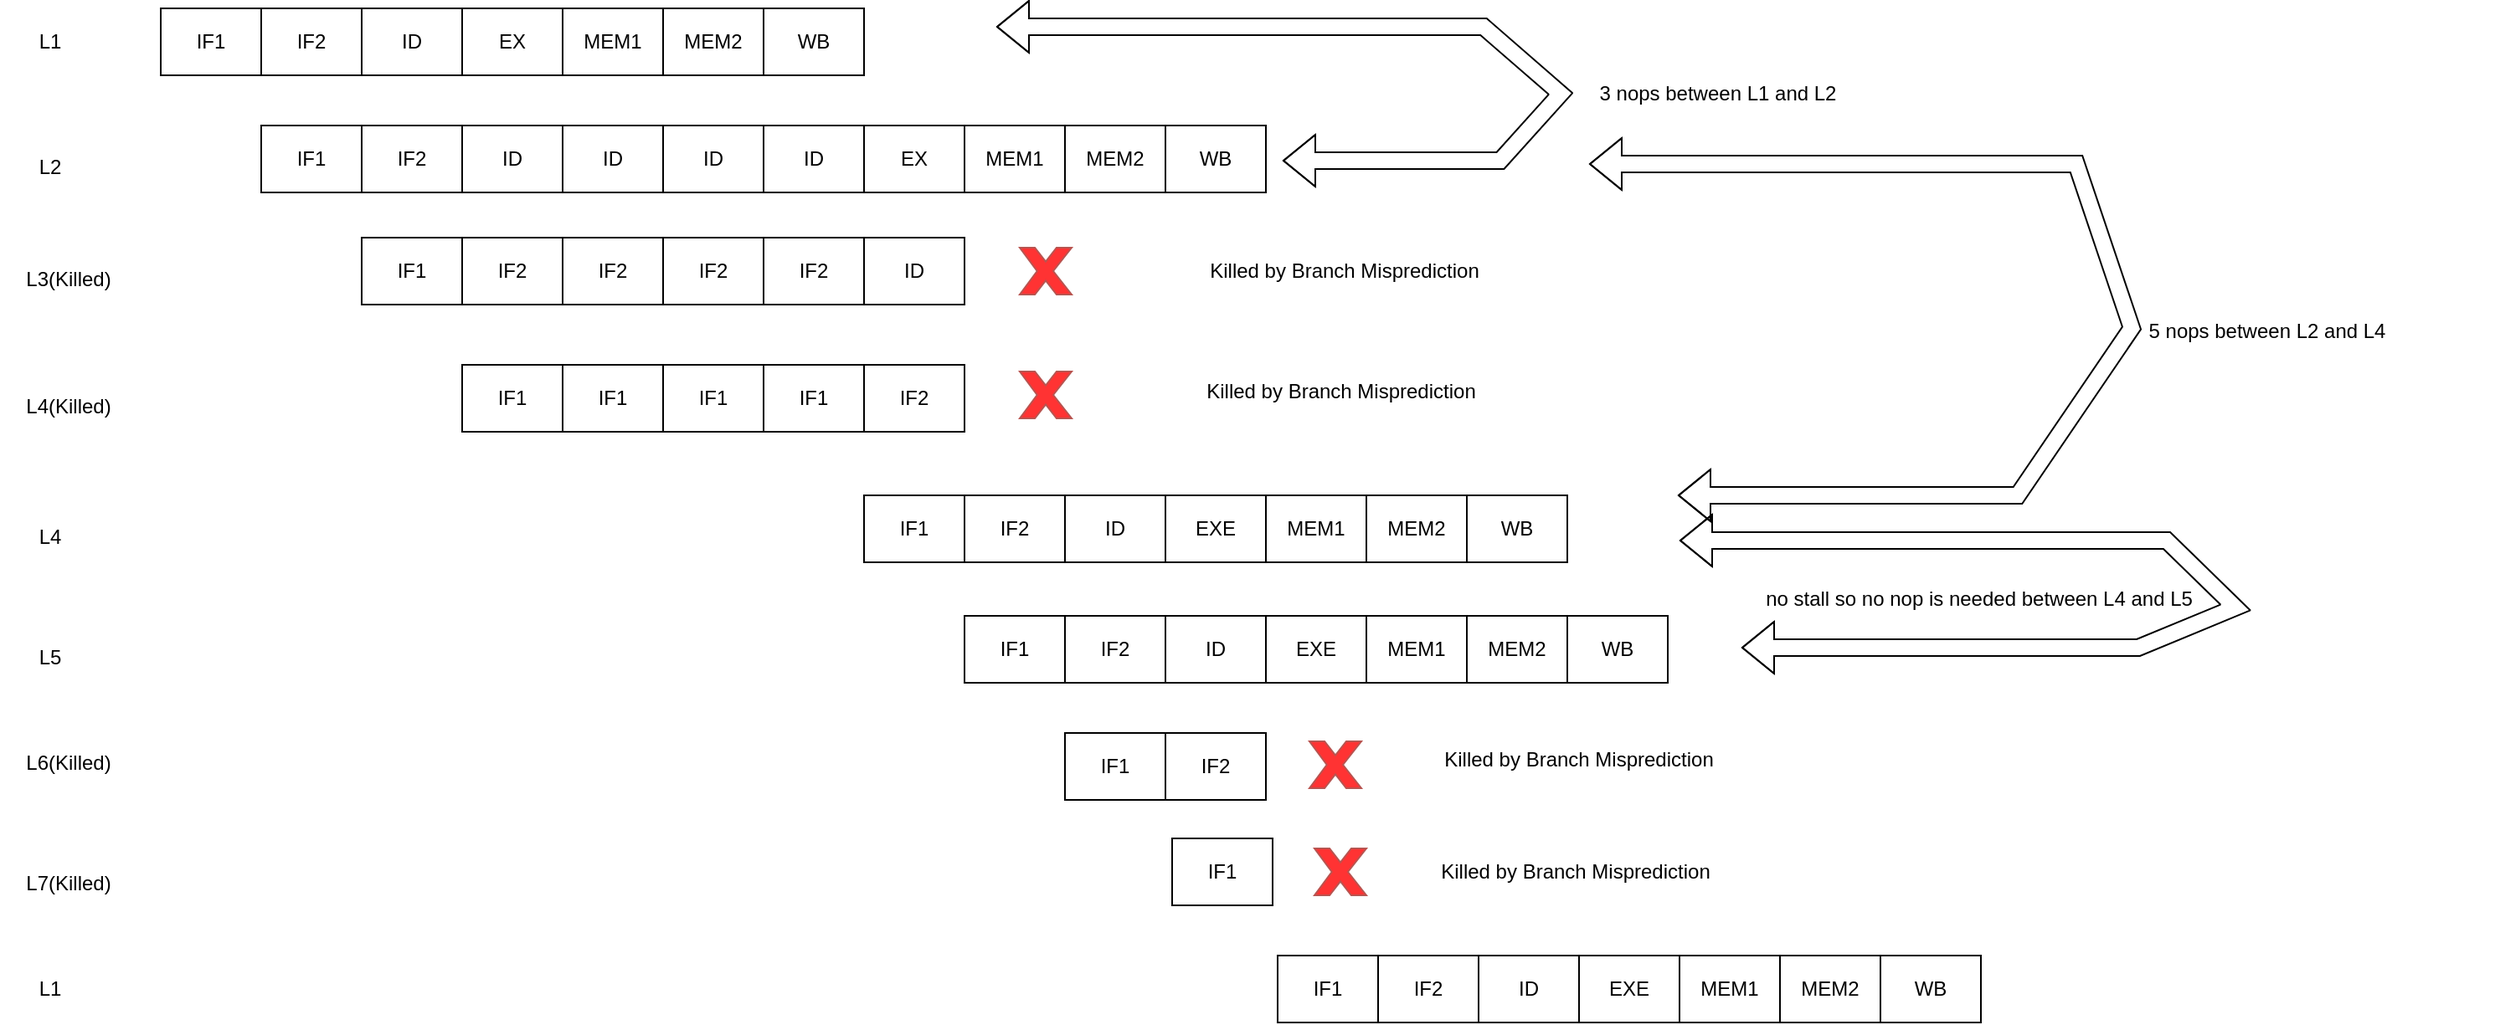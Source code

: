 <mxfile version="15.5.8" type="github">
  <diagram id="vaCZzUUUtzkYhYZCGIXg" name="Page-1">
    <mxGraphModel dx="1718" dy="967" grid="0" gridSize="10" guides="1" tooltips="1" connect="1" arrows="1" fold="1" page="1" pageScale="1" pageWidth="1654" pageHeight="1169" math="0" shadow="0">
      <root>
        <mxCell id="0" />
        <mxCell id="1" parent="0" />
        <mxCell id="KJ-qH1atPCSQWbOXbqT6-14" value="" style="shape=table;startSize=0;container=1;collapsible=0;childLayout=tableLayout;" vertex="1" parent="1">
          <mxGeometry x="181" y="174" width="60" height="40" as="geometry" />
        </mxCell>
        <mxCell id="KJ-qH1atPCSQWbOXbqT6-15" value="" style="shape=partialRectangle;collapsible=0;dropTarget=0;pointerEvents=0;fillColor=none;top=0;left=0;bottom=0;right=0;points=[[0,0.5],[1,0.5]];portConstraint=eastwest;" vertex="1" parent="KJ-qH1atPCSQWbOXbqT6-14">
          <mxGeometry width="60" height="40" as="geometry" />
        </mxCell>
        <mxCell id="KJ-qH1atPCSQWbOXbqT6-16" value="IF1" style="shape=partialRectangle;html=1;whiteSpace=wrap;connectable=0;overflow=hidden;fillColor=none;top=0;left=0;bottom=0;right=0;pointerEvents=1;" vertex="1" parent="KJ-qH1atPCSQWbOXbqT6-15">
          <mxGeometry width="60" height="40" as="geometry">
            <mxRectangle width="60" height="40" as="alternateBounds" />
          </mxGeometry>
        </mxCell>
        <mxCell id="KJ-qH1atPCSQWbOXbqT6-17" value="" style="shape=partialRectangle;collapsible=0;dropTarget=0;pointerEvents=0;fillColor=none;top=0;left=0;bottom=0;right=0;points=[[0,0.5],[1,0.5]];portConstraint=eastwest;" vertex="1" parent="1">
          <mxGeometry x="241" y="174" width="60" height="40" as="geometry" />
        </mxCell>
        <mxCell id="KJ-qH1atPCSQWbOXbqT6-18" value="" style="shape=partialRectangle;html=1;whiteSpace=wrap;connectable=0;overflow=hidden;fillColor=none;top=0;left=0;bottom=0;right=0;pointerEvents=1;" vertex="1" parent="KJ-qH1atPCSQWbOXbqT6-17">
          <mxGeometry width="60" height="40" as="geometry">
            <mxRectangle width="60" height="40" as="alternateBounds" />
          </mxGeometry>
        </mxCell>
        <mxCell id="KJ-qH1atPCSQWbOXbqT6-19" value="" style="shape=table;startSize=0;container=1;collapsible=0;childLayout=tableLayout;" vertex="1" parent="1">
          <mxGeometry x="241" y="174" width="60" height="40" as="geometry" />
        </mxCell>
        <mxCell id="KJ-qH1atPCSQWbOXbqT6-20" value="" style="shape=partialRectangle;collapsible=0;dropTarget=0;pointerEvents=0;fillColor=none;top=0;left=0;bottom=0;right=0;points=[[0,0.5],[1,0.5]];portConstraint=eastwest;" vertex="1" parent="KJ-qH1atPCSQWbOXbqT6-19">
          <mxGeometry width="60" height="40" as="geometry" />
        </mxCell>
        <mxCell id="KJ-qH1atPCSQWbOXbqT6-21" value="IF2" style="shape=partialRectangle;html=1;whiteSpace=wrap;connectable=0;overflow=hidden;fillColor=none;top=0;left=0;bottom=0;right=0;pointerEvents=1;" vertex="1" parent="KJ-qH1atPCSQWbOXbqT6-20">
          <mxGeometry width="60" height="40" as="geometry">
            <mxRectangle width="60" height="40" as="alternateBounds" />
          </mxGeometry>
        </mxCell>
        <mxCell id="KJ-qH1atPCSQWbOXbqT6-22" value="" style="shape=table;startSize=0;container=1;collapsible=0;childLayout=tableLayout;" vertex="1" parent="1">
          <mxGeometry x="301" y="174" width="60" height="40" as="geometry" />
        </mxCell>
        <mxCell id="KJ-qH1atPCSQWbOXbqT6-23" value="" style="shape=partialRectangle;collapsible=0;dropTarget=0;pointerEvents=0;fillColor=none;top=0;left=0;bottom=0;right=0;points=[[0,0.5],[1,0.5]];portConstraint=eastwest;" vertex="1" parent="KJ-qH1atPCSQWbOXbqT6-22">
          <mxGeometry width="60" height="40" as="geometry" />
        </mxCell>
        <mxCell id="KJ-qH1atPCSQWbOXbqT6-24" value="ID" style="shape=partialRectangle;html=1;whiteSpace=wrap;connectable=0;overflow=hidden;fillColor=none;top=0;left=0;bottom=0;right=0;pointerEvents=1;" vertex="1" parent="KJ-qH1atPCSQWbOXbqT6-23">
          <mxGeometry width="60" height="40" as="geometry">
            <mxRectangle width="60" height="40" as="alternateBounds" />
          </mxGeometry>
        </mxCell>
        <mxCell id="KJ-qH1atPCSQWbOXbqT6-25" value="" style="shape=partialRectangle;collapsible=0;dropTarget=0;pointerEvents=0;fillColor=none;top=0;left=0;bottom=0;right=0;points=[[0,0.5],[1,0.5]];portConstraint=eastwest;" vertex="1" parent="1">
          <mxGeometry x="361" y="174" width="60" height="40" as="geometry" />
        </mxCell>
        <mxCell id="KJ-qH1atPCSQWbOXbqT6-26" value="" style="shape=partialRectangle;html=1;whiteSpace=wrap;connectable=0;overflow=hidden;fillColor=none;top=0;left=0;bottom=0;right=0;pointerEvents=1;" vertex="1" parent="KJ-qH1atPCSQWbOXbqT6-25">
          <mxGeometry width="60" height="40" as="geometry">
            <mxRectangle width="60" height="40" as="alternateBounds" />
          </mxGeometry>
        </mxCell>
        <mxCell id="KJ-qH1atPCSQWbOXbqT6-27" value="" style="shape=table;startSize=0;container=1;collapsible=0;childLayout=tableLayout;" vertex="1" parent="1">
          <mxGeometry x="361" y="174" width="60" height="40" as="geometry" />
        </mxCell>
        <mxCell id="KJ-qH1atPCSQWbOXbqT6-28" value="" style="shape=partialRectangle;collapsible=0;dropTarget=0;pointerEvents=0;fillColor=none;top=0;left=0;bottom=0;right=0;points=[[0,0.5],[1,0.5]];portConstraint=eastwest;" vertex="1" parent="KJ-qH1atPCSQWbOXbqT6-27">
          <mxGeometry width="60" height="40" as="geometry" />
        </mxCell>
        <mxCell id="KJ-qH1atPCSQWbOXbqT6-29" value="EX" style="shape=partialRectangle;html=1;whiteSpace=wrap;connectable=0;overflow=hidden;fillColor=none;top=0;left=0;bottom=0;right=0;pointerEvents=1;" vertex="1" parent="KJ-qH1atPCSQWbOXbqT6-28">
          <mxGeometry width="60" height="40" as="geometry">
            <mxRectangle width="60" height="40" as="alternateBounds" />
          </mxGeometry>
        </mxCell>
        <mxCell id="KJ-qH1atPCSQWbOXbqT6-30" value="" style="shape=table;startSize=0;container=1;collapsible=0;childLayout=tableLayout;" vertex="1" parent="1">
          <mxGeometry x="421" y="174" width="60" height="40" as="geometry" />
        </mxCell>
        <mxCell id="KJ-qH1atPCSQWbOXbqT6-31" value="" style="shape=partialRectangle;collapsible=0;dropTarget=0;pointerEvents=0;fillColor=none;top=0;left=0;bottom=0;right=0;points=[[0,0.5],[1,0.5]];portConstraint=eastwest;" vertex="1" parent="KJ-qH1atPCSQWbOXbqT6-30">
          <mxGeometry width="60" height="40" as="geometry" />
        </mxCell>
        <mxCell id="KJ-qH1atPCSQWbOXbqT6-32" value="MEM1" style="shape=partialRectangle;html=1;whiteSpace=wrap;connectable=0;overflow=hidden;fillColor=none;top=0;left=0;bottom=0;right=0;pointerEvents=1;" vertex="1" parent="KJ-qH1atPCSQWbOXbqT6-31">
          <mxGeometry width="60" height="40" as="geometry">
            <mxRectangle width="60" height="40" as="alternateBounds" />
          </mxGeometry>
        </mxCell>
        <mxCell id="KJ-qH1atPCSQWbOXbqT6-33" value="" style="shape=partialRectangle;collapsible=0;dropTarget=0;pointerEvents=0;fillColor=none;top=0;left=0;bottom=0;right=0;points=[[0,0.5],[1,0.5]];portConstraint=eastwest;" vertex="1" parent="1">
          <mxGeometry x="481" y="174" width="60" height="40" as="geometry" />
        </mxCell>
        <mxCell id="KJ-qH1atPCSQWbOXbqT6-34" value="" style="shape=partialRectangle;html=1;whiteSpace=wrap;connectable=0;overflow=hidden;fillColor=none;top=0;left=0;bottom=0;right=0;pointerEvents=1;" vertex="1" parent="KJ-qH1atPCSQWbOXbqT6-33">
          <mxGeometry width="60" height="40" as="geometry">
            <mxRectangle width="60" height="40" as="alternateBounds" />
          </mxGeometry>
        </mxCell>
        <mxCell id="KJ-qH1atPCSQWbOXbqT6-35" value="" style="shape=table;startSize=0;container=1;collapsible=0;childLayout=tableLayout;" vertex="1" parent="1">
          <mxGeometry x="481" y="174" width="60" height="40" as="geometry" />
        </mxCell>
        <mxCell id="KJ-qH1atPCSQWbOXbqT6-36" value="" style="shape=partialRectangle;collapsible=0;dropTarget=0;pointerEvents=0;fillColor=none;top=0;left=0;bottom=0;right=0;points=[[0,0.5],[1,0.5]];portConstraint=eastwest;" vertex="1" parent="KJ-qH1atPCSQWbOXbqT6-35">
          <mxGeometry width="60" height="40" as="geometry" />
        </mxCell>
        <mxCell id="KJ-qH1atPCSQWbOXbqT6-37" value="MEM2" style="shape=partialRectangle;html=1;whiteSpace=wrap;connectable=0;overflow=hidden;fillColor=none;top=0;left=0;bottom=0;right=0;pointerEvents=1;" vertex="1" parent="KJ-qH1atPCSQWbOXbqT6-36">
          <mxGeometry width="60" height="40" as="geometry">
            <mxRectangle width="60" height="40" as="alternateBounds" />
          </mxGeometry>
        </mxCell>
        <mxCell id="KJ-qH1atPCSQWbOXbqT6-38" value="" style="shape=table;startSize=0;container=1;collapsible=0;childLayout=tableLayout;" vertex="1" parent="1">
          <mxGeometry x="541" y="174" width="60" height="40" as="geometry" />
        </mxCell>
        <mxCell id="KJ-qH1atPCSQWbOXbqT6-39" value="" style="shape=partialRectangle;collapsible=0;dropTarget=0;pointerEvents=0;fillColor=none;top=0;left=0;bottom=0;right=0;points=[[0,0.5],[1,0.5]];portConstraint=eastwest;" vertex="1" parent="KJ-qH1atPCSQWbOXbqT6-38">
          <mxGeometry width="60" height="40" as="geometry" />
        </mxCell>
        <mxCell id="KJ-qH1atPCSQWbOXbqT6-40" value="WB" style="shape=partialRectangle;html=1;whiteSpace=wrap;connectable=0;overflow=hidden;fillColor=none;top=0;left=0;bottom=0;right=0;pointerEvents=1;" vertex="1" parent="KJ-qH1atPCSQWbOXbqT6-39">
          <mxGeometry width="60" height="40" as="geometry">
            <mxRectangle width="60" height="40" as="alternateBounds" />
          </mxGeometry>
        </mxCell>
        <mxCell id="KJ-qH1atPCSQWbOXbqT6-41" value="" style="shape=partialRectangle;collapsible=0;dropTarget=0;pointerEvents=0;fillColor=none;top=0;left=0;bottom=0;right=0;points=[[0,0.5],[1,0.5]];portConstraint=eastwest;" vertex="1" parent="1">
          <mxGeometry x="601" y="174" width="60" height="40" as="geometry" />
        </mxCell>
        <mxCell id="KJ-qH1atPCSQWbOXbqT6-42" value="" style="shape=partialRectangle;html=1;whiteSpace=wrap;connectable=0;overflow=hidden;fillColor=none;top=0;left=0;bottom=0;right=0;pointerEvents=1;" vertex="1" parent="KJ-qH1atPCSQWbOXbqT6-41">
          <mxGeometry width="60" height="40" as="geometry">
            <mxRectangle width="60" height="40" as="alternateBounds" />
          </mxGeometry>
        </mxCell>
        <mxCell id="KJ-qH1atPCSQWbOXbqT6-46" value="" style="shape=table;startSize=0;container=1;collapsible=0;childLayout=tableLayout;" vertex="1" parent="1">
          <mxGeometry x="241" y="244" width="60" height="40" as="geometry" />
        </mxCell>
        <mxCell id="KJ-qH1atPCSQWbOXbqT6-47" value="" style="shape=partialRectangle;collapsible=0;dropTarget=0;pointerEvents=0;fillColor=none;top=0;left=0;bottom=0;right=0;points=[[0,0.5],[1,0.5]];portConstraint=eastwest;" vertex="1" parent="KJ-qH1atPCSQWbOXbqT6-46">
          <mxGeometry width="60" height="40" as="geometry" />
        </mxCell>
        <mxCell id="KJ-qH1atPCSQWbOXbqT6-48" value="IF1" style="shape=partialRectangle;html=1;whiteSpace=wrap;connectable=0;overflow=hidden;fillColor=none;top=0;left=0;bottom=0;right=0;pointerEvents=1;" vertex="1" parent="KJ-qH1atPCSQWbOXbqT6-47">
          <mxGeometry width="60" height="40" as="geometry">
            <mxRectangle width="60" height="40" as="alternateBounds" />
          </mxGeometry>
        </mxCell>
        <mxCell id="KJ-qH1atPCSQWbOXbqT6-49" value="" style="shape=partialRectangle;collapsible=0;dropTarget=0;pointerEvents=0;fillColor=none;top=0;left=0;bottom=0;right=0;points=[[0,0.5],[1,0.5]];portConstraint=eastwest;" vertex="1" parent="1">
          <mxGeometry x="301" y="244" width="60" height="40" as="geometry" />
        </mxCell>
        <mxCell id="KJ-qH1atPCSQWbOXbqT6-50" value="" style="shape=partialRectangle;html=1;whiteSpace=wrap;connectable=0;overflow=hidden;fillColor=none;top=0;left=0;bottom=0;right=0;pointerEvents=1;" vertex="1" parent="KJ-qH1atPCSQWbOXbqT6-49">
          <mxGeometry width="60" height="40" as="geometry">
            <mxRectangle width="60" height="40" as="alternateBounds" />
          </mxGeometry>
        </mxCell>
        <mxCell id="KJ-qH1atPCSQWbOXbqT6-51" value="" style="shape=table;startSize=0;container=1;collapsible=0;childLayout=tableLayout;" vertex="1" parent="1">
          <mxGeometry x="301" y="244" width="60" height="40" as="geometry" />
        </mxCell>
        <mxCell id="KJ-qH1atPCSQWbOXbqT6-52" value="" style="shape=partialRectangle;collapsible=0;dropTarget=0;pointerEvents=0;fillColor=none;top=0;left=0;bottom=0;right=0;points=[[0,0.5],[1,0.5]];portConstraint=eastwest;" vertex="1" parent="KJ-qH1atPCSQWbOXbqT6-51">
          <mxGeometry width="60" height="40" as="geometry" />
        </mxCell>
        <mxCell id="KJ-qH1atPCSQWbOXbqT6-53" value="IF2" style="shape=partialRectangle;html=1;whiteSpace=wrap;connectable=0;overflow=hidden;fillColor=none;top=0;left=0;bottom=0;right=0;pointerEvents=1;" vertex="1" parent="KJ-qH1atPCSQWbOXbqT6-52">
          <mxGeometry width="60" height="40" as="geometry">
            <mxRectangle width="60" height="40" as="alternateBounds" />
          </mxGeometry>
        </mxCell>
        <mxCell id="KJ-qH1atPCSQWbOXbqT6-54" value="" style="shape=table;startSize=0;container=1;collapsible=0;childLayout=tableLayout;" vertex="1" parent="1">
          <mxGeometry x="361" y="244" width="60" height="40" as="geometry" />
        </mxCell>
        <mxCell id="KJ-qH1atPCSQWbOXbqT6-55" value="" style="shape=partialRectangle;collapsible=0;dropTarget=0;pointerEvents=0;fillColor=none;top=0;left=0;bottom=0;right=0;points=[[0,0.5],[1,0.5]];portConstraint=eastwest;" vertex="1" parent="KJ-qH1atPCSQWbOXbqT6-54">
          <mxGeometry width="60" height="40" as="geometry" />
        </mxCell>
        <mxCell id="KJ-qH1atPCSQWbOXbqT6-56" value="ID" style="shape=partialRectangle;html=1;whiteSpace=wrap;connectable=0;overflow=hidden;fillColor=none;top=0;left=0;bottom=0;right=0;pointerEvents=1;" vertex="1" parent="KJ-qH1atPCSQWbOXbqT6-55">
          <mxGeometry width="60" height="40" as="geometry">
            <mxRectangle width="60" height="40" as="alternateBounds" />
          </mxGeometry>
        </mxCell>
        <mxCell id="KJ-qH1atPCSQWbOXbqT6-57" value="" style="shape=partialRectangle;collapsible=0;dropTarget=0;pointerEvents=0;fillColor=none;top=0;left=0;bottom=0;right=0;points=[[0,0.5],[1,0.5]];portConstraint=eastwest;" vertex="1" parent="1">
          <mxGeometry x="421" y="244" width="60" height="40" as="geometry" />
        </mxCell>
        <mxCell id="KJ-qH1atPCSQWbOXbqT6-58" value="" style="shape=partialRectangle;html=1;whiteSpace=wrap;connectable=0;overflow=hidden;fillColor=none;top=0;left=0;bottom=0;right=0;pointerEvents=1;" vertex="1" parent="KJ-qH1atPCSQWbOXbqT6-57">
          <mxGeometry width="60" height="40" as="geometry">
            <mxRectangle width="60" height="40" as="alternateBounds" />
          </mxGeometry>
        </mxCell>
        <mxCell id="KJ-qH1atPCSQWbOXbqT6-59" value="" style="shape=table;startSize=0;container=1;collapsible=0;childLayout=tableLayout;" vertex="1" parent="1">
          <mxGeometry x="421" y="244" width="60" height="40" as="geometry" />
        </mxCell>
        <mxCell id="KJ-qH1atPCSQWbOXbqT6-60" value="" style="shape=partialRectangle;collapsible=0;dropTarget=0;pointerEvents=0;fillColor=none;top=0;left=0;bottom=0;right=0;points=[[0,0.5],[1,0.5]];portConstraint=eastwest;" vertex="1" parent="KJ-qH1atPCSQWbOXbqT6-59">
          <mxGeometry width="60" height="40" as="geometry" />
        </mxCell>
        <mxCell id="KJ-qH1atPCSQWbOXbqT6-61" value="ID" style="shape=partialRectangle;html=1;whiteSpace=wrap;connectable=0;overflow=hidden;fillColor=none;top=0;left=0;bottom=0;right=0;pointerEvents=1;" vertex="1" parent="KJ-qH1atPCSQWbOXbqT6-60">
          <mxGeometry width="60" height="40" as="geometry">
            <mxRectangle width="60" height="40" as="alternateBounds" />
          </mxGeometry>
        </mxCell>
        <mxCell id="KJ-qH1atPCSQWbOXbqT6-62" value="" style="shape=table;startSize=0;container=1;collapsible=0;childLayout=tableLayout;" vertex="1" parent="1">
          <mxGeometry x="481" y="244" width="60" height="40" as="geometry" />
        </mxCell>
        <mxCell id="KJ-qH1atPCSQWbOXbqT6-63" value="" style="shape=partialRectangle;collapsible=0;dropTarget=0;pointerEvents=0;fillColor=none;top=0;left=0;bottom=0;right=0;points=[[0,0.5],[1,0.5]];portConstraint=eastwest;" vertex="1" parent="KJ-qH1atPCSQWbOXbqT6-62">
          <mxGeometry width="60" height="40" as="geometry" />
        </mxCell>
        <mxCell id="KJ-qH1atPCSQWbOXbqT6-64" value="ID" style="shape=partialRectangle;html=1;whiteSpace=wrap;connectable=0;overflow=hidden;fillColor=none;top=0;left=0;bottom=0;right=0;pointerEvents=1;" vertex="1" parent="KJ-qH1atPCSQWbOXbqT6-63">
          <mxGeometry width="60" height="40" as="geometry">
            <mxRectangle width="60" height="40" as="alternateBounds" />
          </mxGeometry>
        </mxCell>
        <mxCell id="KJ-qH1atPCSQWbOXbqT6-65" value="" style="shape=partialRectangle;collapsible=0;dropTarget=0;pointerEvents=0;fillColor=none;top=0;left=0;bottom=0;right=0;points=[[0,0.5],[1,0.5]];portConstraint=eastwest;" vertex="1" parent="1">
          <mxGeometry x="541" y="244" width="60" height="40" as="geometry" />
        </mxCell>
        <mxCell id="KJ-qH1atPCSQWbOXbqT6-66" value="" style="shape=partialRectangle;html=1;whiteSpace=wrap;connectable=0;overflow=hidden;fillColor=none;top=0;left=0;bottom=0;right=0;pointerEvents=1;" vertex="1" parent="KJ-qH1atPCSQWbOXbqT6-65">
          <mxGeometry width="60" height="40" as="geometry">
            <mxRectangle width="60" height="40" as="alternateBounds" />
          </mxGeometry>
        </mxCell>
        <mxCell id="KJ-qH1atPCSQWbOXbqT6-67" value="" style="shape=table;startSize=0;container=1;collapsible=0;childLayout=tableLayout;" vertex="1" parent="1">
          <mxGeometry x="541" y="244" width="60" height="40" as="geometry" />
        </mxCell>
        <mxCell id="KJ-qH1atPCSQWbOXbqT6-68" value="" style="shape=partialRectangle;collapsible=0;dropTarget=0;pointerEvents=0;fillColor=none;top=0;left=0;bottom=0;right=0;points=[[0,0.5],[1,0.5]];portConstraint=eastwest;" vertex="1" parent="KJ-qH1atPCSQWbOXbqT6-67">
          <mxGeometry width="60" height="40" as="geometry" />
        </mxCell>
        <mxCell id="KJ-qH1atPCSQWbOXbqT6-69" value="ID" style="shape=partialRectangle;html=1;whiteSpace=wrap;connectable=0;overflow=hidden;fillColor=none;top=0;left=0;bottom=0;right=0;pointerEvents=1;" vertex="1" parent="KJ-qH1atPCSQWbOXbqT6-68">
          <mxGeometry width="60" height="40" as="geometry">
            <mxRectangle width="60" height="40" as="alternateBounds" />
          </mxGeometry>
        </mxCell>
        <mxCell id="KJ-qH1atPCSQWbOXbqT6-70" value="" style="shape=table;startSize=0;container=1;collapsible=0;childLayout=tableLayout;" vertex="1" parent="1">
          <mxGeometry x="601" y="244" width="60" height="40" as="geometry" />
        </mxCell>
        <mxCell id="KJ-qH1atPCSQWbOXbqT6-71" value="" style="shape=partialRectangle;collapsible=0;dropTarget=0;pointerEvents=0;fillColor=none;top=0;left=0;bottom=0;right=0;points=[[0,0.5],[1,0.5]];portConstraint=eastwest;" vertex="1" parent="KJ-qH1atPCSQWbOXbqT6-70">
          <mxGeometry width="60" height="40" as="geometry" />
        </mxCell>
        <mxCell id="KJ-qH1atPCSQWbOXbqT6-72" value="EX" style="shape=partialRectangle;html=1;whiteSpace=wrap;connectable=0;overflow=hidden;fillColor=none;top=0;left=0;bottom=0;right=0;pointerEvents=1;" vertex="1" parent="KJ-qH1atPCSQWbOXbqT6-71">
          <mxGeometry width="60" height="40" as="geometry">
            <mxRectangle width="60" height="40" as="alternateBounds" />
          </mxGeometry>
        </mxCell>
        <mxCell id="KJ-qH1atPCSQWbOXbqT6-73" value="" style="shape=partialRectangle;collapsible=0;dropTarget=0;pointerEvents=0;fillColor=none;top=0;left=0;bottom=0;right=0;points=[[0,0.5],[1,0.5]];portConstraint=eastwest;" vertex="1" parent="1">
          <mxGeometry x="661" y="244" width="60" height="40" as="geometry" />
        </mxCell>
        <mxCell id="KJ-qH1atPCSQWbOXbqT6-74" value="" style="shape=partialRectangle;html=1;whiteSpace=wrap;connectable=0;overflow=hidden;fillColor=none;top=0;left=0;bottom=0;right=0;pointerEvents=1;" vertex="1" parent="KJ-qH1atPCSQWbOXbqT6-73">
          <mxGeometry width="60" height="40" as="geometry">
            <mxRectangle width="60" height="40" as="alternateBounds" />
          </mxGeometry>
        </mxCell>
        <mxCell id="KJ-qH1atPCSQWbOXbqT6-75" value="" style="shape=table;startSize=0;container=1;collapsible=0;childLayout=tableLayout;" vertex="1" parent="1">
          <mxGeometry x="661" y="244" width="60" height="40" as="geometry" />
        </mxCell>
        <mxCell id="KJ-qH1atPCSQWbOXbqT6-76" value="" style="shape=partialRectangle;collapsible=0;dropTarget=0;pointerEvents=0;fillColor=none;top=0;left=0;bottom=0;right=0;points=[[0,0.5],[1,0.5]];portConstraint=eastwest;" vertex="1" parent="KJ-qH1atPCSQWbOXbqT6-75">
          <mxGeometry width="60" height="40" as="geometry" />
        </mxCell>
        <mxCell id="KJ-qH1atPCSQWbOXbqT6-77" value="MEM1" style="shape=partialRectangle;html=1;whiteSpace=wrap;connectable=0;overflow=hidden;fillColor=none;top=0;left=0;bottom=0;right=0;pointerEvents=1;" vertex="1" parent="KJ-qH1atPCSQWbOXbqT6-76">
          <mxGeometry width="60" height="40" as="geometry">
            <mxRectangle width="60" height="40" as="alternateBounds" />
          </mxGeometry>
        </mxCell>
        <mxCell id="KJ-qH1atPCSQWbOXbqT6-78" value="" style="shape=table;startSize=0;container=1;collapsible=0;childLayout=tableLayout;" vertex="1" parent="1">
          <mxGeometry x="721" y="244" width="60" height="40" as="geometry" />
        </mxCell>
        <mxCell id="KJ-qH1atPCSQWbOXbqT6-79" value="" style="shape=partialRectangle;collapsible=0;dropTarget=0;pointerEvents=0;fillColor=none;top=0;left=0;bottom=0;right=0;points=[[0,0.5],[1,0.5]];portConstraint=eastwest;" vertex="1" parent="KJ-qH1atPCSQWbOXbqT6-78">
          <mxGeometry width="60" height="40" as="geometry" />
        </mxCell>
        <mxCell id="KJ-qH1atPCSQWbOXbqT6-80" value="MEM2" style="shape=partialRectangle;html=1;whiteSpace=wrap;connectable=0;overflow=hidden;fillColor=none;top=0;left=0;bottom=0;right=0;pointerEvents=1;" vertex="1" parent="KJ-qH1atPCSQWbOXbqT6-79">
          <mxGeometry width="60" height="40" as="geometry">
            <mxRectangle width="60" height="40" as="alternateBounds" />
          </mxGeometry>
        </mxCell>
        <mxCell id="KJ-qH1atPCSQWbOXbqT6-81" value="" style="shape=table;startSize=0;container=1;collapsible=0;childLayout=tableLayout;" vertex="1" parent="1">
          <mxGeometry x="781" y="244" width="60" height="40" as="geometry" />
        </mxCell>
        <mxCell id="KJ-qH1atPCSQWbOXbqT6-82" value="" style="shape=partialRectangle;collapsible=0;dropTarget=0;pointerEvents=0;fillColor=none;top=0;left=0;bottom=0;right=0;points=[[0,0.5],[1,0.5]];portConstraint=eastwest;" vertex="1" parent="KJ-qH1atPCSQWbOXbqT6-81">
          <mxGeometry width="60" height="40" as="geometry" />
        </mxCell>
        <mxCell id="KJ-qH1atPCSQWbOXbqT6-83" value="WB" style="shape=partialRectangle;html=1;whiteSpace=wrap;connectable=0;overflow=hidden;fillColor=none;top=0;left=0;bottom=0;right=0;pointerEvents=1;" vertex="1" parent="KJ-qH1atPCSQWbOXbqT6-82">
          <mxGeometry width="60" height="40" as="geometry">
            <mxRectangle width="60" height="40" as="alternateBounds" />
          </mxGeometry>
        </mxCell>
        <mxCell id="KJ-qH1atPCSQWbOXbqT6-84" value="" style="shape=table;startSize=0;container=1;collapsible=0;childLayout=tableLayout;" vertex="1" parent="1">
          <mxGeometry x="301" y="311" width="60" height="40" as="geometry" />
        </mxCell>
        <mxCell id="KJ-qH1atPCSQWbOXbqT6-85" value="" style="shape=partialRectangle;collapsible=0;dropTarget=0;pointerEvents=0;fillColor=none;top=0;left=0;bottom=0;right=0;points=[[0,0.5],[1,0.5]];portConstraint=eastwest;" vertex="1" parent="KJ-qH1atPCSQWbOXbqT6-84">
          <mxGeometry width="60" height="40" as="geometry" />
        </mxCell>
        <mxCell id="KJ-qH1atPCSQWbOXbqT6-86" value="IF1" style="shape=partialRectangle;html=1;whiteSpace=wrap;connectable=0;overflow=hidden;fillColor=none;top=0;left=0;bottom=0;right=0;pointerEvents=1;" vertex="1" parent="KJ-qH1atPCSQWbOXbqT6-85">
          <mxGeometry width="60" height="40" as="geometry">
            <mxRectangle width="60" height="40" as="alternateBounds" />
          </mxGeometry>
        </mxCell>
        <mxCell id="KJ-qH1atPCSQWbOXbqT6-87" value="" style="shape=partialRectangle;collapsible=0;dropTarget=0;pointerEvents=0;fillColor=none;top=0;left=0;bottom=0;right=0;points=[[0,0.5],[1,0.5]];portConstraint=eastwest;" vertex="1" parent="1">
          <mxGeometry x="361" y="311" width="60" height="40" as="geometry" />
        </mxCell>
        <mxCell id="KJ-qH1atPCSQWbOXbqT6-88" value="" style="shape=partialRectangle;html=1;whiteSpace=wrap;connectable=0;overflow=hidden;fillColor=none;top=0;left=0;bottom=0;right=0;pointerEvents=1;" vertex="1" parent="KJ-qH1atPCSQWbOXbqT6-87">
          <mxGeometry width="60" height="40" as="geometry">
            <mxRectangle width="60" height="40" as="alternateBounds" />
          </mxGeometry>
        </mxCell>
        <mxCell id="KJ-qH1atPCSQWbOXbqT6-89" value="" style="shape=table;startSize=0;container=1;collapsible=0;childLayout=tableLayout;" vertex="1" parent="1">
          <mxGeometry x="361" y="311" width="60" height="40" as="geometry" />
        </mxCell>
        <mxCell id="KJ-qH1atPCSQWbOXbqT6-90" value="" style="shape=partialRectangle;collapsible=0;dropTarget=0;pointerEvents=0;fillColor=none;top=0;left=0;bottom=0;right=0;points=[[0,0.5],[1,0.5]];portConstraint=eastwest;" vertex="1" parent="KJ-qH1atPCSQWbOXbqT6-89">
          <mxGeometry width="60" height="40" as="geometry" />
        </mxCell>
        <mxCell id="KJ-qH1atPCSQWbOXbqT6-91" value="IF2" style="shape=partialRectangle;html=1;whiteSpace=wrap;connectable=0;overflow=hidden;fillColor=none;top=0;left=0;bottom=0;right=0;pointerEvents=1;" vertex="1" parent="KJ-qH1atPCSQWbOXbqT6-90">
          <mxGeometry width="60" height="40" as="geometry">
            <mxRectangle width="60" height="40" as="alternateBounds" />
          </mxGeometry>
        </mxCell>
        <mxCell id="KJ-qH1atPCSQWbOXbqT6-92" value="" style="shape=table;startSize=0;container=1;collapsible=0;childLayout=tableLayout;" vertex="1" parent="1">
          <mxGeometry x="421" y="311" width="60" height="40" as="geometry" />
        </mxCell>
        <mxCell id="KJ-qH1atPCSQWbOXbqT6-93" value="" style="shape=partialRectangle;collapsible=0;dropTarget=0;pointerEvents=0;fillColor=none;top=0;left=0;bottom=0;right=0;points=[[0,0.5],[1,0.5]];portConstraint=eastwest;" vertex="1" parent="KJ-qH1atPCSQWbOXbqT6-92">
          <mxGeometry width="60" height="40" as="geometry" />
        </mxCell>
        <mxCell id="KJ-qH1atPCSQWbOXbqT6-94" value="IF2" style="shape=partialRectangle;html=1;whiteSpace=wrap;connectable=0;overflow=hidden;fillColor=none;top=0;left=0;bottom=0;right=0;pointerEvents=1;" vertex="1" parent="KJ-qH1atPCSQWbOXbqT6-93">
          <mxGeometry width="60" height="40" as="geometry">
            <mxRectangle width="60" height="40" as="alternateBounds" />
          </mxGeometry>
        </mxCell>
        <mxCell id="KJ-qH1atPCSQWbOXbqT6-95" value="" style="shape=partialRectangle;collapsible=0;dropTarget=0;pointerEvents=0;fillColor=none;top=0;left=0;bottom=0;right=0;points=[[0,0.5],[1,0.5]];portConstraint=eastwest;" vertex="1" parent="1">
          <mxGeometry x="481" y="311" width="60" height="40" as="geometry" />
        </mxCell>
        <mxCell id="KJ-qH1atPCSQWbOXbqT6-96" value="" style="shape=partialRectangle;html=1;whiteSpace=wrap;connectable=0;overflow=hidden;fillColor=none;top=0;left=0;bottom=0;right=0;pointerEvents=1;" vertex="1" parent="KJ-qH1atPCSQWbOXbqT6-95">
          <mxGeometry width="60" height="40" as="geometry">
            <mxRectangle width="60" height="40" as="alternateBounds" />
          </mxGeometry>
        </mxCell>
        <mxCell id="KJ-qH1atPCSQWbOXbqT6-97" value="" style="shape=table;startSize=0;container=1;collapsible=0;childLayout=tableLayout;" vertex="1" parent="1">
          <mxGeometry x="481" y="311" width="60" height="40" as="geometry" />
        </mxCell>
        <mxCell id="KJ-qH1atPCSQWbOXbqT6-98" value="" style="shape=partialRectangle;collapsible=0;dropTarget=0;pointerEvents=0;fillColor=none;top=0;left=0;bottom=0;right=0;points=[[0,0.5],[1,0.5]];portConstraint=eastwest;" vertex="1" parent="KJ-qH1atPCSQWbOXbqT6-97">
          <mxGeometry width="60" height="40" as="geometry" />
        </mxCell>
        <mxCell id="KJ-qH1atPCSQWbOXbqT6-99" value="IF2" style="shape=partialRectangle;html=1;whiteSpace=wrap;connectable=0;overflow=hidden;fillColor=none;top=0;left=0;bottom=0;right=0;pointerEvents=1;" vertex="1" parent="KJ-qH1atPCSQWbOXbqT6-98">
          <mxGeometry width="60" height="40" as="geometry">
            <mxRectangle width="60" height="40" as="alternateBounds" />
          </mxGeometry>
        </mxCell>
        <mxCell id="KJ-qH1atPCSQWbOXbqT6-100" value="" style="shape=table;startSize=0;container=1;collapsible=0;childLayout=tableLayout;" vertex="1" parent="1">
          <mxGeometry x="541" y="311" width="60" height="40" as="geometry" />
        </mxCell>
        <mxCell id="KJ-qH1atPCSQWbOXbqT6-101" value="" style="shape=partialRectangle;collapsible=0;dropTarget=0;pointerEvents=0;fillColor=none;top=0;left=0;bottom=0;right=0;points=[[0,0.5],[1,0.5]];portConstraint=eastwest;" vertex="1" parent="KJ-qH1atPCSQWbOXbqT6-100">
          <mxGeometry width="60" height="40" as="geometry" />
        </mxCell>
        <mxCell id="KJ-qH1atPCSQWbOXbqT6-102" value="IF2" style="shape=partialRectangle;html=1;whiteSpace=wrap;connectable=0;overflow=hidden;fillColor=none;top=0;left=0;bottom=0;right=0;pointerEvents=1;" vertex="1" parent="KJ-qH1atPCSQWbOXbqT6-101">
          <mxGeometry width="60" height="40" as="geometry">
            <mxRectangle width="60" height="40" as="alternateBounds" />
          </mxGeometry>
        </mxCell>
        <mxCell id="KJ-qH1atPCSQWbOXbqT6-103" value="" style="shape=partialRectangle;collapsible=0;dropTarget=0;pointerEvents=0;fillColor=none;top=0;left=0;bottom=0;right=0;points=[[0,0.5],[1,0.5]];portConstraint=eastwest;" vertex="1" parent="1">
          <mxGeometry x="601" y="311" width="60" height="40" as="geometry" />
        </mxCell>
        <mxCell id="KJ-qH1atPCSQWbOXbqT6-104" value="" style="shape=partialRectangle;html=1;whiteSpace=wrap;connectable=0;overflow=hidden;fillColor=none;top=0;left=0;bottom=0;right=0;pointerEvents=1;" vertex="1" parent="KJ-qH1atPCSQWbOXbqT6-103">
          <mxGeometry width="60" height="40" as="geometry">
            <mxRectangle width="60" height="40" as="alternateBounds" />
          </mxGeometry>
        </mxCell>
        <mxCell id="KJ-qH1atPCSQWbOXbqT6-105" value="" style="shape=table;startSize=0;container=1;collapsible=0;childLayout=tableLayout;" vertex="1" parent="1">
          <mxGeometry x="601" y="311" width="60" height="40" as="geometry" />
        </mxCell>
        <mxCell id="KJ-qH1atPCSQWbOXbqT6-106" value="" style="shape=partialRectangle;collapsible=0;dropTarget=0;pointerEvents=0;fillColor=none;top=0;left=0;bottom=0;right=0;points=[[0,0.5],[1,0.5]];portConstraint=eastwest;" vertex="1" parent="KJ-qH1atPCSQWbOXbqT6-105">
          <mxGeometry width="60" height="40" as="geometry" />
        </mxCell>
        <mxCell id="KJ-qH1atPCSQWbOXbqT6-107" value="ID" style="shape=partialRectangle;html=1;whiteSpace=wrap;connectable=0;overflow=hidden;fillColor=none;top=0;left=0;bottom=0;right=0;pointerEvents=1;" vertex="1" parent="KJ-qH1atPCSQWbOXbqT6-106">
          <mxGeometry width="60" height="40" as="geometry">
            <mxRectangle width="60" height="40" as="alternateBounds" />
          </mxGeometry>
        </mxCell>
        <mxCell id="KJ-qH1atPCSQWbOXbqT6-111" value="" style="shape=partialRectangle;collapsible=0;dropTarget=0;pointerEvents=0;fillColor=none;top=0;left=0;bottom=0;right=0;points=[[0,0.5],[1,0.5]];portConstraint=eastwest;" vertex="1" parent="1">
          <mxGeometry x="721" y="311" width="60" height="40" as="geometry" />
        </mxCell>
        <mxCell id="KJ-qH1atPCSQWbOXbqT6-112" value="" style="shape=partialRectangle;html=1;whiteSpace=wrap;connectable=0;overflow=hidden;fillColor=none;top=0;left=0;bottom=0;right=0;pointerEvents=1;" vertex="1" parent="KJ-qH1atPCSQWbOXbqT6-111">
          <mxGeometry width="60" height="40" as="geometry">
            <mxRectangle width="60" height="40" as="alternateBounds" />
          </mxGeometry>
        </mxCell>
        <mxCell id="KJ-qH1atPCSQWbOXbqT6-122" value="" style="shape=table;startSize=0;container=1;collapsible=0;childLayout=tableLayout;" vertex="1" parent="1">
          <mxGeometry x="361" y="387" width="60" height="40" as="geometry" />
        </mxCell>
        <mxCell id="KJ-qH1atPCSQWbOXbqT6-123" value="" style="shape=partialRectangle;collapsible=0;dropTarget=0;pointerEvents=0;fillColor=none;top=0;left=0;bottom=0;right=0;points=[[0,0.5],[1,0.5]];portConstraint=eastwest;" vertex="1" parent="KJ-qH1atPCSQWbOXbqT6-122">
          <mxGeometry width="60" height="40" as="geometry" />
        </mxCell>
        <mxCell id="KJ-qH1atPCSQWbOXbqT6-124" value="IF1" style="shape=partialRectangle;html=1;whiteSpace=wrap;connectable=0;overflow=hidden;fillColor=none;top=0;left=0;bottom=0;right=0;pointerEvents=1;" vertex="1" parent="KJ-qH1atPCSQWbOXbqT6-123">
          <mxGeometry width="60" height="40" as="geometry">
            <mxRectangle width="60" height="40" as="alternateBounds" />
          </mxGeometry>
        </mxCell>
        <mxCell id="KJ-qH1atPCSQWbOXbqT6-125" value="" style="shape=partialRectangle;collapsible=0;dropTarget=0;pointerEvents=0;fillColor=none;top=0;left=0;bottom=0;right=0;points=[[0,0.5],[1,0.5]];portConstraint=eastwest;" vertex="1" parent="1">
          <mxGeometry x="421" y="387" width="60" height="40" as="geometry" />
        </mxCell>
        <mxCell id="KJ-qH1atPCSQWbOXbqT6-126" value="" style="shape=partialRectangle;html=1;whiteSpace=wrap;connectable=0;overflow=hidden;fillColor=none;top=0;left=0;bottom=0;right=0;pointerEvents=1;" vertex="1" parent="KJ-qH1atPCSQWbOXbqT6-125">
          <mxGeometry width="60" height="40" as="geometry">
            <mxRectangle width="60" height="40" as="alternateBounds" />
          </mxGeometry>
        </mxCell>
        <mxCell id="KJ-qH1atPCSQWbOXbqT6-127" value="" style="shape=table;startSize=0;container=1;collapsible=0;childLayout=tableLayout;" vertex="1" parent="1">
          <mxGeometry x="421" y="387" width="60" height="40" as="geometry" />
        </mxCell>
        <mxCell id="KJ-qH1atPCSQWbOXbqT6-128" value="" style="shape=partialRectangle;collapsible=0;dropTarget=0;pointerEvents=0;fillColor=none;top=0;left=0;bottom=0;right=0;points=[[0,0.5],[1,0.5]];portConstraint=eastwest;" vertex="1" parent="KJ-qH1atPCSQWbOXbqT6-127">
          <mxGeometry width="60" height="40" as="geometry" />
        </mxCell>
        <mxCell id="KJ-qH1atPCSQWbOXbqT6-129" value="IF1" style="shape=partialRectangle;html=1;whiteSpace=wrap;connectable=0;overflow=hidden;fillColor=none;top=0;left=0;bottom=0;right=0;pointerEvents=1;" vertex="1" parent="KJ-qH1atPCSQWbOXbqT6-128">
          <mxGeometry width="60" height="40" as="geometry">
            <mxRectangle width="60" height="40" as="alternateBounds" />
          </mxGeometry>
        </mxCell>
        <mxCell id="KJ-qH1atPCSQWbOXbqT6-130" value="" style="shape=table;startSize=0;container=1;collapsible=0;childLayout=tableLayout;" vertex="1" parent="1">
          <mxGeometry x="481" y="387" width="60" height="40" as="geometry" />
        </mxCell>
        <mxCell id="KJ-qH1atPCSQWbOXbqT6-131" value="" style="shape=partialRectangle;collapsible=0;dropTarget=0;pointerEvents=0;fillColor=none;top=0;left=0;bottom=0;right=0;points=[[0,0.5],[1,0.5]];portConstraint=eastwest;" vertex="1" parent="KJ-qH1atPCSQWbOXbqT6-130">
          <mxGeometry width="60" height="40" as="geometry" />
        </mxCell>
        <mxCell id="KJ-qH1atPCSQWbOXbqT6-132" value="IF1" style="shape=partialRectangle;html=1;whiteSpace=wrap;connectable=0;overflow=hidden;fillColor=none;top=0;left=0;bottom=0;right=0;pointerEvents=1;" vertex="1" parent="KJ-qH1atPCSQWbOXbqT6-131">
          <mxGeometry width="60" height="40" as="geometry">
            <mxRectangle width="60" height="40" as="alternateBounds" />
          </mxGeometry>
        </mxCell>
        <mxCell id="KJ-qH1atPCSQWbOXbqT6-133" value="" style="shape=partialRectangle;collapsible=0;dropTarget=0;pointerEvents=0;fillColor=none;top=0;left=0;bottom=0;right=0;points=[[0,0.5],[1,0.5]];portConstraint=eastwest;" vertex="1" parent="1">
          <mxGeometry x="541" y="387" width="60" height="40" as="geometry" />
        </mxCell>
        <mxCell id="KJ-qH1atPCSQWbOXbqT6-134" value="" style="shape=partialRectangle;html=1;whiteSpace=wrap;connectable=0;overflow=hidden;fillColor=none;top=0;left=0;bottom=0;right=0;pointerEvents=1;" vertex="1" parent="KJ-qH1atPCSQWbOXbqT6-133">
          <mxGeometry width="60" height="40" as="geometry">
            <mxRectangle width="60" height="40" as="alternateBounds" />
          </mxGeometry>
        </mxCell>
        <mxCell id="KJ-qH1atPCSQWbOXbqT6-135" value="" style="shape=table;startSize=0;container=1;collapsible=0;childLayout=tableLayout;" vertex="1" parent="1">
          <mxGeometry x="541" y="387" width="60" height="40" as="geometry" />
        </mxCell>
        <mxCell id="KJ-qH1atPCSQWbOXbqT6-136" value="" style="shape=partialRectangle;collapsible=0;dropTarget=0;pointerEvents=0;fillColor=none;top=0;left=0;bottom=0;right=0;points=[[0,0.5],[1,0.5]];portConstraint=eastwest;" vertex="1" parent="KJ-qH1atPCSQWbOXbqT6-135">
          <mxGeometry width="60" height="40" as="geometry" />
        </mxCell>
        <mxCell id="KJ-qH1atPCSQWbOXbqT6-137" value="IF1" style="shape=partialRectangle;html=1;whiteSpace=wrap;connectable=0;overflow=hidden;fillColor=none;top=0;left=0;bottom=0;right=0;pointerEvents=1;" vertex="1" parent="KJ-qH1atPCSQWbOXbqT6-136">
          <mxGeometry width="60" height="40" as="geometry">
            <mxRectangle width="60" height="40" as="alternateBounds" />
          </mxGeometry>
        </mxCell>
        <mxCell id="KJ-qH1atPCSQWbOXbqT6-138" value="" style="shape=table;startSize=0;container=1;collapsible=0;childLayout=tableLayout;" vertex="1" parent="1">
          <mxGeometry x="601" y="387" width="60" height="40" as="geometry" />
        </mxCell>
        <mxCell id="KJ-qH1atPCSQWbOXbqT6-139" value="" style="shape=partialRectangle;collapsible=0;dropTarget=0;pointerEvents=0;fillColor=none;top=0;left=0;bottom=0;right=0;points=[[0,0.5],[1,0.5]];portConstraint=eastwest;" vertex="1" parent="KJ-qH1atPCSQWbOXbqT6-138">
          <mxGeometry width="60" height="40" as="geometry" />
        </mxCell>
        <mxCell id="KJ-qH1atPCSQWbOXbqT6-140" value="IF2" style="shape=partialRectangle;html=1;whiteSpace=wrap;connectable=0;overflow=hidden;fillColor=none;top=0;left=0;bottom=0;right=0;pointerEvents=1;" vertex="1" parent="KJ-qH1atPCSQWbOXbqT6-139">
          <mxGeometry width="60" height="40" as="geometry">
            <mxRectangle width="60" height="40" as="alternateBounds" />
          </mxGeometry>
        </mxCell>
        <mxCell id="KJ-qH1atPCSQWbOXbqT6-141" value="" style="shape=partialRectangle;collapsible=0;dropTarget=0;pointerEvents=0;fillColor=none;top=0;left=0;bottom=0;right=0;points=[[0,0.5],[1,0.5]];portConstraint=eastwest;" vertex="1" parent="1">
          <mxGeometry x="661" y="387" width="60" height="40" as="geometry" />
        </mxCell>
        <mxCell id="KJ-qH1atPCSQWbOXbqT6-142" value="" style="shape=partialRectangle;html=1;whiteSpace=wrap;connectable=0;overflow=hidden;fillColor=none;top=0;left=0;bottom=0;right=0;pointerEvents=1;" vertex="1" parent="KJ-qH1atPCSQWbOXbqT6-141">
          <mxGeometry width="60" height="40" as="geometry">
            <mxRectangle width="60" height="40" as="alternateBounds" />
          </mxGeometry>
        </mxCell>
        <mxCell id="KJ-qH1atPCSQWbOXbqT6-149" value="" style="shape=partialRectangle;collapsible=0;dropTarget=0;pointerEvents=0;fillColor=none;top=0;left=0;bottom=0;right=0;points=[[0,0.5],[1,0.5]];portConstraint=eastwest;" vertex="1" parent="1">
          <mxGeometry x="781" y="387" width="60" height="40" as="geometry" />
        </mxCell>
        <mxCell id="KJ-qH1atPCSQWbOXbqT6-150" value="" style="shape=partialRectangle;html=1;whiteSpace=wrap;connectable=0;overflow=hidden;fillColor=none;top=0;left=0;bottom=0;right=0;pointerEvents=1;" vertex="1" parent="KJ-qH1atPCSQWbOXbqT6-149">
          <mxGeometry width="60" height="40" as="geometry">
            <mxRectangle width="60" height="40" as="alternateBounds" />
          </mxGeometry>
        </mxCell>
        <mxCell id="KJ-qH1atPCSQWbOXbqT6-160" value="" style="shape=table;startSize=0;container=1;collapsible=0;childLayout=tableLayout;" vertex="1" parent="1">
          <mxGeometry x="601" y="465" width="60" height="40" as="geometry" />
        </mxCell>
        <mxCell id="KJ-qH1atPCSQWbOXbqT6-161" value="" style="shape=partialRectangle;collapsible=0;dropTarget=0;pointerEvents=0;fillColor=none;top=0;left=0;bottom=0;right=0;points=[[0,0.5],[1,0.5]];portConstraint=eastwest;" vertex="1" parent="KJ-qH1atPCSQWbOXbqT6-160">
          <mxGeometry width="60" height="40" as="geometry" />
        </mxCell>
        <mxCell id="KJ-qH1atPCSQWbOXbqT6-162" value="IF1" style="shape=partialRectangle;html=1;whiteSpace=wrap;connectable=0;overflow=hidden;fillColor=none;top=0;left=0;bottom=0;right=0;pointerEvents=1;" vertex="1" parent="KJ-qH1atPCSQWbOXbqT6-161">
          <mxGeometry width="60" height="40" as="geometry">
            <mxRectangle width="60" height="40" as="alternateBounds" />
          </mxGeometry>
        </mxCell>
        <mxCell id="KJ-qH1atPCSQWbOXbqT6-163" value="" style="shape=partialRectangle;collapsible=0;dropTarget=0;pointerEvents=0;fillColor=none;top=0;left=0;bottom=0;right=0;points=[[0,0.5],[1,0.5]];portConstraint=eastwest;" vertex="1" parent="1">
          <mxGeometry x="661" y="465" width="60" height="40" as="geometry" />
        </mxCell>
        <mxCell id="KJ-qH1atPCSQWbOXbqT6-164" value="" style="shape=partialRectangle;html=1;whiteSpace=wrap;connectable=0;overflow=hidden;fillColor=none;top=0;left=0;bottom=0;right=0;pointerEvents=1;" vertex="1" parent="KJ-qH1atPCSQWbOXbqT6-163">
          <mxGeometry width="60" height="40" as="geometry">
            <mxRectangle width="60" height="40" as="alternateBounds" />
          </mxGeometry>
        </mxCell>
        <mxCell id="KJ-qH1atPCSQWbOXbqT6-165" value="" style="shape=table;startSize=0;container=1;collapsible=0;childLayout=tableLayout;" vertex="1" parent="1">
          <mxGeometry x="661" y="465" width="60" height="40" as="geometry" />
        </mxCell>
        <mxCell id="KJ-qH1atPCSQWbOXbqT6-166" value="" style="shape=partialRectangle;collapsible=0;dropTarget=0;pointerEvents=0;fillColor=none;top=0;left=0;bottom=0;right=0;points=[[0,0.5],[1,0.5]];portConstraint=eastwest;" vertex="1" parent="KJ-qH1atPCSQWbOXbqT6-165">
          <mxGeometry width="60" height="40" as="geometry" />
        </mxCell>
        <mxCell id="KJ-qH1atPCSQWbOXbqT6-167" value="IF2" style="shape=partialRectangle;html=1;whiteSpace=wrap;connectable=0;overflow=hidden;fillColor=none;top=0;left=0;bottom=0;right=0;pointerEvents=1;" vertex="1" parent="KJ-qH1atPCSQWbOXbqT6-166">
          <mxGeometry width="60" height="40" as="geometry">
            <mxRectangle width="60" height="40" as="alternateBounds" />
          </mxGeometry>
        </mxCell>
        <mxCell id="KJ-qH1atPCSQWbOXbqT6-168" value="" style="shape=table;startSize=0;container=1;collapsible=0;childLayout=tableLayout;" vertex="1" parent="1">
          <mxGeometry x="721" y="465" width="60" height="40" as="geometry" />
        </mxCell>
        <mxCell id="KJ-qH1atPCSQWbOXbqT6-169" value="" style="shape=partialRectangle;collapsible=0;dropTarget=0;pointerEvents=0;fillColor=none;top=0;left=0;bottom=0;right=0;points=[[0,0.5],[1,0.5]];portConstraint=eastwest;" vertex="1" parent="KJ-qH1atPCSQWbOXbqT6-168">
          <mxGeometry width="60" height="40" as="geometry" />
        </mxCell>
        <mxCell id="KJ-qH1atPCSQWbOXbqT6-170" value="ID" style="shape=partialRectangle;html=1;whiteSpace=wrap;connectable=0;overflow=hidden;fillColor=none;top=0;left=0;bottom=0;right=0;pointerEvents=1;" vertex="1" parent="KJ-qH1atPCSQWbOXbqT6-169">
          <mxGeometry width="60" height="40" as="geometry">
            <mxRectangle width="60" height="40" as="alternateBounds" />
          </mxGeometry>
        </mxCell>
        <mxCell id="KJ-qH1atPCSQWbOXbqT6-171" value="" style="shape=partialRectangle;collapsible=0;dropTarget=0;pointerEvents=0;fillColor=none;top=0;left=0;bottom=0;right=0;points=[[0,0.5],[1,0.5]];portConstraint=eastwest;" vertex="1" parent="1">
          <mxGeometry x="781" y="465" width="60" height="40" as="geometry" />
        </mxCell>
        <mxCell id="KJ-qH1atPCSQWbOXbqT6-172" value="" style="shape=partialRectangle;html=1;whiteSpace=wrap;connectable=0;overflow=hidden;fillColor=none;top=0;left=0;bottom=0;right=0;pointerEvents=1;" vertex="1" parent="KJ-qH1atPCSQWbOXbqT6-171">
          <mxGeometry width="60" height="40" as="geometry">
            <mxRectangle width="60" height="40" as="alternateBounds" />
          </mxGeometry>
        </mxCell>
        <mxCell id="KJ-qH1atPCSQWbOXbqT6-173" value="" style="shape=table;startSize=0;container=1;collapsible=0;childLayout=tableLayout;" vertex="1" parent="1">
          <mxGeometry x="781" y="465" width="60" height="40" as="geometry" />
        </mxCell>
        <mxCell id="KJ-qH1atPCSQWbOXbqT6-174" value="" style="shape=partialRectangle;collapsible=0;dropTarget=0;pointerEvents=0;fillColor=none;top=0;left=0;bottom=0;right=0;points=[[0,0.5],[1,0.5]];portConstraint=eastwest;" vertex="1" parent="KJ-qH1atPCSQWbOXbqT6-173">
          <mxGeometry width="60" height="40" as="geometry" />
        </mxCell>
        <mxCell id="KJ-qH1atPCSQWbOXbqT6-175" value="EXE" style="shape=partialRectangle;html=1;whiteSpace=wrap;connectable=0;overflow=hidden;fillColor=none;top=0;left=0;bottom=0;right=0;pointerEvents=1;" vertex="1" parent="KJ-qH1atPCSQWbOXbqT6-174">
          <mxGeometry width="60" height="40" as="geometry">
            <mxRectangle width="60" height="40" as="alternateBounds" />
          </mxGeometry>
        </mxCell>
        <mxCell id="KJ-qH1atPCSQWbOXbqT6-176" value="" style="shape=table;startSize=0;container=1;collapsible=0;childLayout=tableLayout;" vertex="1" parent="1">
          <mxGeometry x="841" y="465" width="60" height="40" as="geometry" />
        </mxCell>
        <mxCell id="KJ-qH1atPCSQWbOXbqT6-177" value="" style="shape=partialRectangle;collapsible=0;dropTarget=0;pointerEvents=0;fillColor=none;top=0;left=0;bottom=0;right=0;points=[[0,0.5],[1,0.5]];portConstraint=eastwest;" vertex="1" parent="KJ-qH1atPCSQWbOXbqT6-176">
          <mxGeometry width="60" height="40" as="geometry" />
        </mxCell>
        <mxCell id="KJ-qH1atPCSQWbOXbqT6-178" value="MEM1" style="shape=partialRectangle;html=1;whiteSpace=wrap;connectable=0;overflow=hidden;fillColor=none;top=0;left=0;bottom=0;right=0;pointerEvents=1;" vertex="1" parent="KJ-qH1atPCSQWbOXbqT6-177">
          <mxGeometry width="60" height="40" as="geometry">
            <mxRectangle width="60" height="40" as="alternateBounds" />
          </mxGeometry>
        </mxCell>
        <mxCell id="KJ-qH1atPCSQWbOXbqT6-179" value="" style="shape=partialRectangle;collapsible=0;dropTarget=0;pointerEvents=0;fillColor=none;top=0;left=0;bottom=0;right=0;points=[[0,0.5],[1,0.5]];portConstraint=eastwest;" vertex="1" parent="1">
          <mxGeometry x="901" y="465" width="60" height="40" as="geometry" />
        </mxCell>
        <mxCell id="KJ-qH1atPCSQWbOXbqT6-180" value="" style="shape=partialRectangle;html=1;whiteSpace=wrap;connectable=0;overflow=hidden;fillColor=none;top=0;left=0;bottom=0;right=0;pointerEvents=1;" vertex="1" parent="KJ-qH1atPCSQWbOXbqT6-179">
          <mxGeometry width="60" height="40" as="geometry">
            <mxRectangle width="60" height="40" as="alternateBounds" />
          </mxGeometry>
        </mxCell>
        <mxCell id="KJ-qH1atPCSQWbOXbqT6-181" value="" style="shape=table;startSize=0;container=1;collapsible=0;childLayout=tableLayout;" vertex="1" parent="1">
          <mxGeometry x="901" y="465" width="60" height="40" as="geometry" />
        </mxCell>
        <mxCell id="KJ-qH1atPCSQWbOXbqT6-182" value="" style="shape=partialRectangle;collapsible=0;dropTarget=0;pointerEvents=0;fillColor=none;top=0;left=0;bottom=0;right=0;points=[[0,0.5],[1,0.5]];portConstraint=eastwest;" vertex="1" parent="KJ-qH1atPCSQWbOXbqT6-181">
          <mxGeometry width="60" height="40" as="geometry" />
        </mxCell>
        <mxCell id="KJ-qH1atPCSQWbOXbqT6-183" value="MEM2" style="shape=partialRectangle;html=1;whiteSpace=wrap;connectable=0;overflow=hidden;fillColor=none;top=0;left=0;bottom=0;right=0;pointerEvents=1;" vertex="1" parent="KJ-qH1atPCSQWbOXbqT6-182">
          <mxGeometry width="60" height="40" as="geometry">
            <mxRectangle width="60" height="40" as="alternateBounds" />
          </mxGeometry>
        </mxCell>
        <mxCell id="KJ-qH1atPCSQWbOXbqT6-184" value="" style="shape=table;startSize=0;container=1;collapsible=0;childLayout=tableLayout;" vertex="1" parent="1">
          <mxGeometry x="961" y="465" width="60" height="40" as="geometry" />
        </mxCell>
        <mxCell id="KJ-qH1atPCSQWbOXbqT6-185" value="" style="shape=partialRectangle;collapsible=0;dropTarget=0;pointerEvents=0;fillColor=none;top=0;left=0;bottom=0;right=0;points=[[0,0.5],[1,0.5]];portConstraint=eastwest;" vertex="1" parent="KJ-qH1atPCSQWbOXbqT6-184">
          <mxGeometry width="60" height="40" as="geometry" />
        </mxCell>
        <mxCell id="KJ-qH1atPCSQWbOXbqT6-186" value="WB" style="shape=partialRectangle;html=1;whiteSpace=wrap;connectable=0;overflow=hidden;fillColor=none;top=0;left=0;bottom=0;right=0;pointerEvents=1;" vertex="1" parent="KJ-qH1atPCSQWbOXbqT6-185">
          <mxGeometry width="60" height="40" as="geometry">
            <mxRectangle width="60" height="40" as="alternateBounds" />
          </mxGeometry>
        </mxCell>
        <mxCell id="KJ-qH1atPCSQWbOXbqT6-187" value="" style="shape=partialRectangle;collapsible=0;dropTarget=0;pointerEvents=0;fillColor=none;top=0;left=0;bottom=0;right=0;points=[[0,0.5],[1,0.5]];portConstraint=eastwest;" vertex="1" parent="1">
          <mxGeometry x="1021" y="465" width="60" height="40" as="geometry" />
        </mxCell>
        <mxCell id="KJ-qH1atPCSQWbOXbqT6-188" value="" style="shape=partialRectangle;html=1;whiteSpace=wrap;connectable=0;overflow=hidden;fillColor=none;top=0;left=0;bottom=0;right=0;pointerEvents=1;" vertex="1" parent="KJ-qH1atPCSQWbOXbqT6-187">
          <mxGeometry width="60" height="40" as="geometry">
            <mxRectangle width="60" height="40" as="alternateBounds" />
          </mxGeometry>
        </mxCell>
        <mxCell id="KJ-qH1atPCSQWbOXbqT6-198" value="L1" style="text;html=1;strokeColor=none;fillColor=none;align=center;verticalAlign=middle;whiteSpace=wrap;rounded=0;" vertex="1" parent="1">
          <mxGeometry x="85" y="179" width="60" height="30" as="geometry" />
        </mxCell>
        <mxCell id="KJ-qH1atPCSQWbOXbqT6-199" value="L2" style="text;html=1;strokeColor=none;fillColor=none;align=center;verticalAlign=middle;whiteSpace=wrap;rounded=0;" vertex="1" parent="1">
          <mxGeometry x="85" y="254" width="60" height="30" as="geometry" />
        </mxCell>
        <mxCell id="KJ-qH1atPCSQWbOXbqT6-200" value="L3(Killed)" style="text;html=1;strokeColor=none;fillColor=none;align=center;verticalAlign=middle;whiteSpace=wrap;rounded=0;" vertex="1" parent="1">
          <mxGeometry x="96" y="321" width="60" height="30" as="geometry" />
        </mxCell>
        <mxCell id="KJ-qH1atPCSQWbOXbqT6-201" value="L4(Killed)" style="text;html=1;strokeColor=none;fillColor=none;align=center;verticalAlign=middle;whiteSpace=wrap;rounded=0;" vertex="1" parent="1">
          <mxGeometry x="96" y="397" width="60" height="30" as="geometry" />
        </mxCell>
        <mxCell id="KJ-qH1atPCSQWbOXbqT6-202" value="L4" style="text;html=1;strokeColor=none;fillColor=none;align=center;verticalAlign=middle;whiteSpace=wrap;rounded=0;" vertex="1" parent="1">
          <mxGeometry x="85" y="475" width="60" height="30" as="geometry" />
        </mxCell>
        <mxCell id="KJ-qH1atPCSQWbOXbqT6-203" value="" style="verticalLabelPosition=bottom;verticalAlign=top;html=1;shape=mxgraph.basic.x;fillColor=#FF3333;strokeColor=#b85450;" vertex="1" parent="1">
          <mxGeometry x="694" y="317" width="31" height="28" as="geometry" />
        </mxCell>
        <mxCell id="KJ-qH1atPCSQWbOXbqT6-204" value="" style="verticalLabelPosition=bottom;verticalAlign=top;html=1;shape=mxgraph.basic.x;fillColor=#FF3333;strokeColor=#b85450;" vertex="1" parent="1">
          <mxGeometry x="694" y="391" width="31" height="28" as="geometry" />
        </mxCell>
        <mxCell id="KJ-qH1atPCSQWbOXbqT6-205" value="L5" style="text;html=1;strokeColor=none;fillColor=none;align=center;verticalAlign=middle;whiteSpace=wrap;rounded=0;" vertex="1" parent="1">
          <mxGeometry x="85" y="547" width="60" height="30" as="geometry" />
        </mxCell>
        <mxCell id="KJ-qH1atPCSQWbOXbqT6-206" value="" style="shape=table;startSize=0;container=1;collapsible=0;childLayout=tableLayout;" vertex="1" parent="1">
          <mxGeometry x="661" y="537" width="60" height="40" as="geometry" />
        </mxCell>
        <mxCell id="KJ-qH1atPCSQWbOXbqT6-207" value="" style="shape=partialRectangle;collapsible=0;dropTarget=0;pointerEvents=0;fillColor=none;top=0;left=0;bottom=0;right=0;points=[[0,0.5],[1,0.5]];portConstraint=eastwest;" vertex="1" parent="KJ-qH1atPCSQWbOXbqT6-206">
          <mxGeometry width="60" height="40" as="geometry" />
        </mxCell>
        <mxCell id="KJ-qH1atPCSQWbOXbqT6-208" value="IF1" style="shape=partialRectangle;html=1;whiteSpace=wrap;connectable=0;overflow=hidden;fillColor=none;top=0;left=0;bottom=0;right=0;pointerEvents=1;" vertex="1" parent="KJ-qH1atPCSQWbOXbqT6-207">
          <mxGeometry width="60" height="40" as="geometry">
            <mxRectangle width="60" height="40" as="alternateBounds" />
          </mxGeometry>
        </mxCell>
        <mxCell id="KJ-qH1atPCSQWbOXbqT6-209" value="" style="shape=partialRectangle;collapsible=0;dropTarget=0;pointerEvents=0;fillColor=none;top=0;left=0;bottom=0;right=0;points=[[0,0.5],[1,0.5]];portConstraint=eastwest;" vertex="1" parent="1">
          <mxGeometry x="721" y="537" width="60" height="40" as="geometry" />
        </mxCell>
        <mxCell id="KJ-qH1atPCSQWbOXbqT6-210" value="" style="shape=partialRectangle;html=1;whiteSpace=wrap;connectable=0;overflow=hidden;fillColor=none;top=0;left=0;bottom=0;right=0;pointerEvents=1;" vertex="1" parent="KJ-qH1atPCSQWbOXbqT6-209">
          <mxGeometry width="60" height="40" as="geometry">
            <mxRectangle width="60" height="40" as="alternateBounds" />
          </mxGeometry>
        </mxCell>
        <mxCell id="KJ-qH1atPCSQWbOXbqT6-211" value="" style="shape=table;startSize=0;container=1;collapsible=0;childLayout=tableLayout;" vertex="1" parent="1">
          <mxGeometry x="721" y="537" width="60" height="40" as="geometry" />
        </mxCell>
        <mxCell id="KJ-qH1atPCSQWbOXbqT6-212" value="" style="shape=partialRectangle;collapsible=0;dropTarget=0;pointerEvents=0;fillColor=none;top=0;left=0;bottom=0;right=0;points=[[0,0.5],[1,0.5]];portConstraint=eastwest;" vertex="1" parent="KJ-qH1atPCSQWbOXbqT6-211">
          <mxGeometry width="60" height="40" as="geometry" />
        </mxCell>
        <mxCell id="KJ-qH1atPCSQWbOXbqT6-213" value="IF2" style="shape=partialRectangle;html=1;whiteSpace=wrap;connectable=0;overflow=hidden;fillColor=none;top=0;left=0;bottom=0;right=0;pointerEvents=1;" vertex="1" parent="KJ-qH1atPCSQWbOXbqT6-212">
          <mxGeometry width="60" height="40" as="geometry">
            <mxRectangle width="60" height="40" as="alternateBounds" />
          </mxGeometry>
        </mxCell>
        <mxCell id="KJ-qH1atPCSQWbOXbqT6-214" value="" style="shape=table;startSize=0;container=1;collapsible=0;childLayout=tableLayout;" vertex="1" parent="1">
          <mxGeometry x="781" y="537" width="60" height="40" as="geometry" />
        </mxCell>
        <mxCell id="KJ-qH1atPCSQWbOXbqT6-215" value="" style="shape=partialRectangle;collapsible=0;dropTarget=0;pointerEvents=0;fillColor=none;top=0;left=0;bottom=0;right=0;points=[[0,0.5],[1,0.5]];portConstraint=eastwest;" vertex="1" parent="KJ-qH1atPCSQWbOXbqT6-214">
          <mxGeometry width="60" height="40" as="geometry" />
        </mxCell>
        <mxCell id="KJ-qH1atPCSQWbOXbqT6-216" value="ID" style="shape=partialRectangle;html=1;whiteSpace=wrap;connectable=0;overflow=hidden;fillColor=none;top=0;left=0;bottom=0;right=0;pointerEvents=1;" vertex="1" parent="KJ-qH1atPCSQWbOXbqT6-215">
          <mxGeometry width="60" height="40" as="geometry">
            <mxRectangle width="60" height="40" as="alternateBounds" />
          </mxGeometry>
        </mxCell>
        <mxCell id="KJ-qH1atPCSQWbOXbqT6-217" value="" style="shape=partialRectangle;collapsible=0;dropTarget=0;pointerEvents=0;fillColor=none;top=0;left=0;bottom=0;right=0;points=[[0,0.5],[1,0.5]];portConstraint=eastwest;" vertex="1" parent="1">
          <mxGeometry x="841" y="537" width="60" height="40" as="geometry" />
        </mxCell>
        <mxCell id="KJ-qH1atPCSQWbOXbqT6-218" value="" style="shape=partialRectangle;html=1;whiteSpace=wrap;connectable=0;overflow=hidden;fillColor=none;top=0;left=0;bottom=0;right=0;pointerEvents=1;" vertex="1" parent="KJ-qH1atPCSQWbOXbqT6-217">
          <mxGeometry width="60" height="40" as="geometry">
            <mxRectangle width="60" height="40" as="alternateBounds" />
          </mxGeometry>
        </mxCell>
        <mxCell id="KJ-qH1atPCSQWbOXbqT6-219" value="" style="shape=table;startSize=0;container=1;collapsible=0;childLayout=tableLayout;" vertex="1" parent="1">
          <mxGeometry x="841" y="537" width="60" height="40" as="geometry" />
        </mxCell>
        <mxCell id="KJ-qH1atPCSQWbOXbqT6-220" value="" style="shape=partialRectangle;collapsible=0;dropTarget=0;pointerEvents=0;fillColor=none;top=0;left=0;bottom=0;right=0;points=[[0,0.5],[1,0.5]];portConstraint=eastwest;" vertex="1" parent="KJ-qH1atPCSQWbOXbqT6-219">
          <mxGeometry width="60" height="40" as="geometry" />
        </mxCell>
        <mxCell id="KJ-qH1atPCSQWbOXbqT6-221" value="EXE" style="shape=partialRectangle;html=1;whiteSpace=wrap;connectable=0;overflow=hidden;fillColor=none;top=0;left=0;bottom=0;right=0;pointerEvents=1;" vertex="1" parent="KJ-qH1atPCSQWbOXbqT6-220">
          <mxGeometry width="60" height="40" as="geometry">
            <mxRectangle width="60" height="40" as="alternateBounds" />
          </mxGeometry>
        </mxCell>
        <mxCell id="KJ-qH1atPCSQWbOXbqT6-222" value="" style="shape=table;startSize=0;container=1;collapsible=0;childLayout=tableLayout;" vertex="1" parent="1">
          <mxGeometry x="901" y="537" width="60" height="40" as="geometry" />
        </mxCell>
        <mxCell id="KJ-qH1atPCSQWbOXbqT6-223" value="" style="shape=partialRectangle;collapsible=0;dropTarget=0;pointerEvents=0;fillColor=none;top=0;left=0;bottom=0;right=0;points=[[0,0.5],[1,0.5]];portConstraint=eastwest;" vertex="1" parent="KJ-qH1atPCSQWbOXbqT6-222">
          <mxGeometry width="60" height="40" as="geometry" />
        </mxCell>
        <mxCell id="KJ-qH1atPCSQWbOXbqT6-224" value="MEM1" style="shape=partialRectangle;html=1;whiteSpace=wrap;connectable=0;overflow=hidden;fillColor=none;top=0;left=0;bottom=0;right=0;pointerEvents=1;" vertex="1" parent="KJ-qH1atPCSQWbOXbqT6-223">
          <mxGeometry width="60" height="40" as="geometry">
            <mxRectangle width="60" height="40" as="alternateBounds" />
          </mxGeometry>
        </mxCell>
        <mxCell id="KJ-qH1atPCSQWbOXbqT6-225" value="" style="shape=partialRectangle;collapsible=0;dropTarget=0;pointerEvents=0;fillColor=none;top=0;left=0;bottom=0;right=0;points=[[0,0.5],[1,0.5]];portConstraint=eastwest;" vertex="1" parent="1">
          <mxGeometry x="961" y="537" width="60" height="40" as="geometry" />
        </mxCell>
        <mxCell id="KJ-qH1atPCSQWbOXbqT6-226" value="" style="shape=partialRectangle;html=1;whiteSpace=wrap;connectable=0;overflow=hidden;fillColor=none;top=0;left=0;bottom=0;right=0;pointerEvents=1;" vertex="1" parent="KJ-qH1atPCSQWbOXbqT6-225">
          <mxGeometry width="60" height="40" as="geometry">
            <mxRectangle width="60" height="40" as="alternateBounds" />
          </mxGeometry>
        </mxCell>
        <mxCell id="KJ-qH1atPCSQWbOXbqT6-227" value="" style="shape=table;startSize=0;container=1;collapsible=0;childLayout=tableLayout;" vertex="1" parent="1">
          <mxGeometry x="961" y="537" width="60" height="40" as="geometry" />
        </mxCell>
        <mxCell id="KJ-qH1atPCSQWbOXbqT6-228" value="" style="shape=partialRectangle;collapsible=0;dropTarget=0;pointerEvents=0;fillColor=none;top=0;left=0;bottom=0;right=0;points=[[0,0.5],[1,0.5]];portConstraint=eastwest;" vertex="1" parent="KJ-qH1atPCSQWbOXbqT6-227">
          <mxGeometry width="60" height="40" as="geometry" />
        </mxCell>
        <mxCell id="KJ-qH1atPCSQWbOXbqT6-229" value="MEM2" style="shape=partialRectangle;html=1;whiteSpace=wrap;connectable=0;overflow=hidden;fillColor=none;top=0;left=0;bottom=0;right=0;pointerEvents=1;" vertex="1" parent="KJ-qH1atPCSQWbOXbqT6-228">
          <mxGeometry width="60" height="40" as="geometry">
            <mxRectangle width="60" height="40" as="alternateBounds" />
          </mxGeometry>
        </mxCell>
        <mxCell id="KJ-qH1atPCSQWbOXbqT6-230" value="" style="shape=table;startSize=0;container=1;collapsible=0;childLayout=tableLayout;" vertex="1" parent="1">
          <mxGeometry x="1021" y="537" width="60" height="40" as="geometry" />
        </mxCell>
        <mxCell id="KJ-qH1atPCSQWbOXbqT6-231" value="" style="shape=partialRectangle;collapsible=0;dropTarget=0;pointerEvents=0;fillColor=none;top=0;left=0;bottom=0;right=0;points=[[0,0.5],[1,0.5]];portConstraint=eastwest;" vertex="1" parent="KJ-qH1atPCSQWbOXbqT6-230">
          <mxGeometry width="60" height="40" as="geometry" />
        </mxCell>
        <mxCell id="KJ-qH1atPCSQWbOXbqT6-232" value="WB" style="shape=partialRectangle;html=1;whiteSpace=wrap;connectable=0;overflow=hidden;fillColor=none;top=0;left=0;bottom=0;right=0;pointerEvents=1;" vertex="1" parent="KJ-qH1atPCSQWbOXbqT6-231">
          <mxGeometry width="60" height="40" as="geometry">
            <mxRectangle width="60" height="40" as="alternateBounds" />
          </mxGeometry>
        </mxCell>
        <mxCell id="KJ-qH1atPCSQWbOXbqT6-233" value="L6(Killed)" style="text;html=1;strokeColor=none;fillColor=none;align=center;verticalAlign=middle;whiteSpace=wrap;rounded=0;" vertex="1" parent="1">
          <mxGeometry x="96" y="610" width="60" height="30" as="geometry" />
        </mxCell>
        <mxCell id="KJ-qH1atPCSQWbOXbqT6-234" value="L7(Killed)" style="text;html=1;strokeColor=none;fillColor=none;align=center;verticalAlign=middle;whiteSpace=wrap;rounded=0;" vertex="1" parent="1">
          <mxGeometry x="96" y="682" width="60" height="30" as="geometry" />
        </mxCell>
        <mxCell id="KJ-qH1atPCSQWbOXbqT6-235" value="" style="shape=table;startSize=0;container=1;collapsible=0;childLayout=tableLayout;" vertex="1" parent="1">
          <mxGeometry x="721" y="607" width="60" height="40" as="geometry" />
        </mxCell>
        <mxCell id="KJ-qH1atPCSQWbOXbqT6-236" value="" style="shape=partialRectangle;collapsible=0;dropTarget=0;pointerEvents=0;fillColor=none;top=0;left=0;bottom=0;right=0;points=[[0,0.5],[1,0.5]];portConstraint=eastwest;" vertex="1" parent="KJ-qH1atPCSQWbOXbqT6-235">
          <mxGeometry width="60" height="40" as="geometry" />
        </mxCell>
        <mxCell id="KJ-qH1atPCSQWbOXbqT6-237" value="IF1" style="shape=partialRectangle;html=1;whiteSpace=wrap;connectable=0;overflow=hidden;fillColor=none;top=0;left=0;bottom=0;right=0;pointerEvents=1;" vertex="1" parent="KJ-qH1atPCSQWbOXbqT6-236">
          <mxGeometry width="60" height="40" as="geometry">
            <mxRectangle width="60" height="40" as="alternateBounds" />
          </mxGeometry>
        </mxCell>
        <mxCell id="KJ-qH1atPCSQWbOXbqT6-238" value="" style="shape=partialRectangle;collapsible=0;dropTarget=0;pointerEvents=0;fillColor=none;top=0;left=0;bottom=0;right=0;points=[[0,0.5],[1,0.5]];portConstraint=eastwest;" vertex="1" parent="1">
          <mxGeometry x="781" y="607" width="60" height="40" as="geometry" />
        </mxCell>
        <mxCell id="KJ-qH1atPCSQWbOXbqT6-239" value="" style="shape=partialRectangle;html=1;whiteSpace=wrap;connectable=0;overflow=hidden;fillColor=none;top=0;left=0;bottom=0;right=0;pointerEvents=1;" vertex="1" parent="KJ-qH1atPCSQWbOXbqT6-238">
          <mxGeometry width="60" height="40" as="geometry">
            <mxRectangle width="60" height="40" as="alternateBounds" />
          </mxGeometry>
        </mxCell>
        <mxCell id="KJ-qH1atPCSQWbOXbqT6-240" value="" style="shape=table;startSize=0;container=1;collapsible=0;childLayout=tableLayout;" vertex="1" parent="1">
          <mxGeometry x="781" y="607" width="60" height="40" as="geometry" />
        </mxCell>
        <mxCell id="KJ-qH1atPCSQWbOXbqT6-241" value="" style="shape=partialRectangle;collapsible=0;dropTarget=0;pointerEvents=0;fillColor=none;top=0;left=0;bottom=0;right=0;points=[[0,0.5],[1,0.5]];portConstraint=eastwest;" vertex="1" parent="KJ-qH1atPCSQWbOXbqT6-240">
          <mxGeometry width="60" height="40" as="geometry" />
        </mxCell>
        <mxCell id="KJ-qH1atPCSQWbOXbqT6-242" value="IF2" style="shape=partialRectangle;html=1;whiteSpace=wrap;connectable=0;overflow=hidden;fillColor=none;top=0;left=0;bottom=0;right=0;pointerEvents=1;" vertex="1" parent="KJ-qH1atPCSQWbOXbqT6-241">
          <mxGeometry width="60" height="40" as="geometry">
            <mxRectangle width="60" height="40" as="alternateBounds" />
          </mxGeometry>
        </mxCell>
        <mxCell id="KJ-qH1atPCSQWbOXbqT6-246" value="" style="shape=partialRectangle;collapsible=0;dropTarget=0;pointerEvents=0;fillColor=none;top=0;left=0;bottom=0;right=0;points=[[0,0.5],[1,0.5]];portConstraint=eastwest;" vertex="1" parent="1">
          <mxGeometry x="901" y="607" width="60" height="40" as="geometry" />
        </mxCell>
        <mxCell id="KJ-qH1atPCSQWbOXbqT6-247" value="" style="shape=partialRectangle;html=1;whiteSpace=wrap;connectable=0;overflow=hidden;fillColor=none;top=0;left=0;bottom=0;right=0;pointerEvents=1;" vertex="1" parent="KJ-qH1atPCSQWbOXbqT6-246">
          <mxGeometry width="60" height="40" as="geometry">
            <mxRectangle width="60" height="40" as="alternateBounds" />
          </mxGeometry>
        </mxCell>
        <mxCell id="KJ-qH1atPCSQWbOXbqT6-254" value="" style="shape=partialRectangle;collapsible=0;dropTarget=0;pointerEvents=0;fillColor=none;top=0;left=0;bottom=0;right=0;points=[[0,0.5],[1,0.5]];portConstraint=eastwest;" vertex="1" parent="1">
          <mxGeometry x="1021" y="607" width="60" height="40" as="geometry" />
        </mxCell>
        <mxCell id="KJ-qH1atPCSQWbOXbqT6-255" value="" style="shape=partialRectangle;html=1;whiteSpace=wrap;connectable=0;overflow=hidden;fillColor=none;top=0;left=0;bottom=0;right=0;pointerEvents=1;" vertex="1" parent="KJ-qH1atPCSQWbOXbqT6-254">
          <mxGeometry width="60" height="40" as="geometry">
            <mxRectangle width="60" height="40" as="alternateBounds" />
          </mxGeometry>
        </mxCell>
        <mxCell id="KJ-qH1atPCSQWbOXbqT6-262" value="" style="shape=table;startSize=0;container=1;collapsible=0;childLayout=tableLayout;" vertex="1" parent="1">
          <mxGeometry x="785" y="670" width="60" height="40" as="geometry" />
        </mxCell>
        <mxCell id="KJ-qH1atPCSQWbOXbqT6-263" value="" style="shape=partialRectangle;collapsible=0;dropTarget=0;pointerEvents=0;fillColor=none;top=0;left=0;bottom=0;right=0;points=[[0,0.5],[1,0.5]];portConstraint=eastwest;" vertex="1" parent="KJ-qH1atPCSQWbOXbqT6-262">
          <mxGeometry width="60" height="40" as="geometry" />
        </mxCell>
        <mxCell id="KJ-qH1atPCSQWbOXbqT6-264" value="IF1" style="shape=partialRectangle;html=1;whiteSpace=wrap;connectable=0;overflow=hidden;fillColor=none;top=0;left=0;bottom=0;right=0;pointerEvents=1;" vertex="1" parent="KJ-qH1atPCSQWbOXbqT6-263">
          <mxGeometry width="60" height="40" as="geometry">
            <mxRectangle width="60" height="40" as="alternateBounds" />
          </mxGeometry>
        </mxCell>
        <mxCell id="KJ-qH1atPCSQWbOXbqT6-265" value="" style="shape=partialRectangle;collapsible=0;dropTarget=0;pointerEvents=0;fillColor=none;top=0;left=0;bottom=0;right=0;points=[[0,0.5],[1,0.5]];portConstraint=eastwest;" vertex="1" parent="1">
          <mxGeometry x="845" y="670" width="60" height="40" as="geometry" />
        </mxCell>
        <mxCell id="KJ-qH1atPCSQWbOXbqT6-266" value="" style="shape=partialRectangle;html=1;whiteSpace=wrap;connectable=0;overflow=hidden;fillColor=none;top=0;left=0;bottom=0;right=0;pointerEvents=1;" vertex="1" parent="KJ-qH1atPCSQWbOXbqT6-265">
          <mxGeometry width="60" height="40" as="geometry">
            <mxRectangle width="60" height="40" as="alternateBounds" />
          </mxGeometry>
        </mxCell>
        <mxCell id="KJ-qH1atPCSQWbOXbqT6-273" value="" style="shape=partialRectangle;collapsible=0;dropTarget=0;pointerEvents=0;fillColor=none;top=0;left=0;bottom=0;right=0;points=[[0,0.5],[1,0.5]];portConstraint=eastwest;" vertex="1" parent="1">
          <mxGeometry x="965" y="670" width="60" height="40" as="geometry" />
        </mxCell>
        <mxCell id="KJ-qH1atPCSQWbOXbqT6-274" value="" style="shape=partialRectangle;html=1;whiteSpace=wrap;connectable=0;overflow=hidden;fillColor=none;top=0;left=0;bottom=0;right=0;pointerEvents=1;" vertex="1" parent="KJ-qH1atPCSQWbOXbqT6-273">
          <mxGeometry width="60" height="40" as="geometry">
            <mxRectangle width="60" height="40" as="alternateBounds" />
          </mxGeometry>
        </mxCell>
        <mxCell id="KJ-qH1atPCSQWbOXbqT6-281" value="" style="shape=partialRectangle;collapsible=0;dropTarget=0;pointerEvents=0;fillColor=none;top=0;left=0;bottom=0;right=0;points=[[0,0.5],[1,0.5]];portConstraint=eastwest;" vertex="1" parent="1">
          <mxGeometry x="1085" y="670" width="60" height="40" as="geometry" />
        </mxCell>
        <mxCell id="KJ-qH1atPCSQWbOXbqT6-282" value="" style="shape=partialRectangle;html=1;whiteSpace=wrap;connectable=0;overflow=hidden;fillColor=none;top=0;left=0;bottom=0;right=0;pointerEvents=1;" vertex="1" parent="KJ-qH1atPCSQWbOXbqT6-281">
          <mxGeometry width="60" height="40" as="geometry">
            <mxRectangle width="60" height="40" as="alternateBounds" />
          </mxGeometry>
        </mxCell>
        <mxCell id="KJ-qH1atPCSQWbOXbqT6-289" value="" style="shape=table;startSize=0;container=1;collapsible=0;childLayout=tableLayout;" vertex="1" parent="1">
          <mxGeometry x="848" y="740" width="60" height="40" as="geometry" />
        </mxCell>
        <mxCell id="KJ-qH1atPCSQWbOXbqT6-290" value="" style="shape=partialRectangle;collapsible=0;dropTarget=0;pointerEvents=0;fillColor=none;top=0;left=0;bottom=0;right=0;points=[[0,0.5],[1,0.5]];portConstraint=eastwest;" vertex="1" parent="KJ-qH1atPCSQWbOXbqT6-289">
          <mxGeometry width="60" height="40" as="geometry" />
        </mxCell>
        <mxCell id="KJ-qH1atPCSQWbOXbqT6-291" value="IF1" style="shape=partialRectangle;html=1;whiteSpace=wrap;connectable=0;overflow=hidden;fillColor=none;top=0;left=0;bottom=0;right=0;pointerEvents=1;" vertex="1" parent="KJ-qH1atPCSQWbOXbqT6-290">
          <mxGeometry width="60" height="40" as="geometry">
            <mxRectangle width="60" height="40" as="alternateBounds" />
          </mxGeometry>
        </mxCell>
        <mxCell id="KJ-qH1atPCSQWbOXbqT6-292" value="" style="shape=partialRectangle;collapsible=0;dropTarget=0;pointerEvents=0;fillColor=none;top=0;left=0;bottom=0;right=0;points=[[0,0.5],[1,0.5]];portConstraint=eastwest;" vertex="1" parent="1">
          <mxGeometry x="908" y="740" width="60" height="40" as="geometry" />
        </mxCell>
        <mxCell id="KJ-qH1atPCSQWbOXbqT6-293" value="" style="shape=partialRectangle;html=1;whiteSpace=wrap;connectable=0;overflow=hidden;fillColor=none;top=0;left=0;bottom=0;right=0;pointerEvents=1;" vertex="1" parent="KJ-qH1atPCSQWbOXbqT6-292">
          <mxGeometry width="60" height="40" as="geometry">
            <mxRectangle width="60" height="40" as="alternateBounds" />
          </mxGeometry>
        </mxCell>
        <mxCell id="KJ-qH1atPCSQWbOXbqT6-294" value="" style="shape=table;startSize=0;container=1;collapsible=0;childLayout=tableLayout;" vertex="1" parent="1">
          <mxGeometry x="908" y="740" width="60" height="40" as="geometry" />
        </mxCell>
        <mxCell id="KJ-qH1atPCSQWbOXbqT6-295" value="" style="shape=partialRectangle;collapsible=0;dropTarget=0;pointerEvents=0;fillColor=none;top=0;left=0;bottom=0;right=0;points=[[0,0.5],[1,0.5]];portConstraint=eastwest;" vertex="1" parent="KJ-qH1atPCSQWbOXbqT6-294">
          <mxGeometry width="60" height="40" as="geometry" />
        </mxCell>
        <mxCell id="KJ-qH1atPCSQWbOXbqT6-296" value="IF2" style="shape=partialRectangle;html=1;whiteSpace=wrap;connectable=0;overflow=hidden;fillColor=none;top=0;left=0;bottom=0;right=0;pointerEvents=1;" vertex="1" parent="KJ-qH1atPCSQWbOXbqT6-295">
          <mxGeometry width="60" height="40" as="geometry">
            <mxRectangle width="60" height="40" as="alternateBounds" />
          </mxGeometry>
        </mxCell>
        <mxCell id="KJ-qH1atPCSQWbOXbqT6-297" value="" style="shape=table;startSize=0;container=1;collapsible=0;childLayout=tableLayout;" vertex="1" parent="1">
          <mxGeometry x="968" y="740" width="60" height="40" as="geometry" />
        </mxCell>
        <mxCell id="KJ-qH1atPCSQWbOXbqT6-298" value="" style="shape=partialRectangle;collapsible=0;dropTarget=0;pointerEvents=0;fillColor=none;top=0;left=0;bottom=0;right=0;points=[[0,0.5],[1,0.5]];portConstraint=eastwest;" vertex="1" parent="KJ-qH1atPCSQWbOXbqT6-297">
          <mxGeometry width="60" height="40" as="geometry" />
        </mxCell>
        <mxCell id="KJ-qH1atPCSQWbOXbqT6-299" value="ID" style="shape=partialRectangle;html=1;whiteSpace=wrap;connectable=0;overflow=hidden;fillColor=none;top=0;left=0;bottom=0;right=0;pointerEvents=1;" vertex="1" parent="KJ-qH1atPCSQWbOXbqT6-298">
          <mxGeometry width="60" height="40" as="geometry">
            <mxRectangle width="60" height="40" as="alternateBounds" />
          </mxGeometry>
        </mxCell>
        <mxCell id="KJ-qH1atPCSQWbOXbqT6-300" value="" style="shape=partialRectangle;collapsible=0;dropTarget=0;pointerEvents=0;fillColor=none;top=0;left=0;bottom=0;right=0;points=[[0,0.5],[1,0.5]];portConstraint=eastwest;" vertex="1" parent="1">
          <mxGeometry x="1028" y="740" width="60" height="40" as="geometry" />
        </mxCell>
        <mxCell id="KJ-qH1atPCSQWbOXbqT6-301" value="" style="shape=partialRectangle;html=1;whiteSpace=wrap;connectable=0;overflow=hidden;fillColor=none;top=0;left=0;bottom=0;right=0;pointerEvents=1;" vertex="1" parent="KJ-qH1atPCSQWbOXbqT6-300">
          <mxGeometry width="60" height="40" as="geometry">
            <mxRectangle width="60" height="40" as="alternateBounds" />
          </mxGeometry>
        </mxCell>
        <mxCell id="KJ-qH1atPCSQWbOXbqT6-302" value="" style="shape=table;startSize=0;container=1;collapsible=0;childLayout=tableLayout;" vertex="1" parent="1">
          <mxGeometry x="1028" y="740" width="60" height="40" as="geometry" />
        </mxCell>
        <mxCell id="KJ-qH1atPCSQWbOXbqT6-303" value="" style="shape=partialRectangle;collapsible=0;dropTarget=0;pointerEvents=0;fillColor=none;top=0;left=0;bottom=0;right=0;points=[[0,0.5],[1,0.5]];portConstraint=eastwest;" vertex="1" parent="KJ-qH1atPCSQWbOXbqT6-302">
          <mxGeometry width="60" height="40" as="geometry" />
        </mxCell>
        <mxCell id="KJ-qH1atPCSQWbOXbqT6-304" value="EXE" style="shape=partialRectangle;html=1;whiteSpace=wrap;connectable=0;overflow=hidden;fillColor=none;top=0;left=0;bottom=0;right=0;pointerEvents=1;" vertex="1" parent="KJ-qH1atPCSQWbOXbqT6-303">
          <mxGeometry width="60" height="40" as="geometry">
            <mxRectangle width="60" height="40" as="alternateBounds" />
          </mxGeometry>
        </mxCell>
        <mxCell id="KJ-qH1atPCSQWbOXbqT6-305" value="" style="shape=table;startSize=0;container=1;collapsible=0;childLayout=tableLayout;" vertex="1" parent="1">
          <mxGeometry x="1088" y="740" width="60" height="40" as="geometry" />
        </mxCell>
        <mxCell id="KJ-qH1atPCSQWbOXbqT6-306" value="" style="shape=partialRectangle;collapsible=0;dropTarget=0;pointerEvents=0;fillColor=none;top=0;left=0;bottom=0;right=0;points=[[0,0.5],[1,0.5]];portConstraint=eastwest;" vertex="1" parent="KJ-qH1atPCSQWbOXbqT6-305">
          <mxGeometry width="60" height="40" as="geometry" />
        </mxCell>
        <mxCell id="KJ-qH1atPCSQWbOXbqT6-307" value="MEM1" style="shape=partialRectangle;html=1;whiteSpace=wrap;connectable=0;overflow=hidden;fillColor=none;top=0;left=0;bottom=0;right=0;pointerEvents=1;" vertex="1" parent="KJ-qH1atPCSQWbOXbqT6-306">
          <mxGeometry width="60" height="40" as="geometry">
            <mxRectangle width="60" height="40" as="alternateBounds" />
          </mxGeometry>
        </mxCell>
        <mxCell id="KJ-qH1atPCSQWbOXbqT6-308" value="" style="shape=partialRectangle;collapsible=0;dropTarget=0;pointerEvents=0;fillColor=none;top=0;left=0;bottom=0;right=0;points=[[0,0.5],[1,0.5]];portConstraint=eastwest;" vertex="1" parent="1">
          <mxGeometry x="1148" y="740" width="60" height="40" as="geometry" />
        </mxCell>
        <mxCell id="KJ-qH1atPCSQWbOXbqT6-309" value="" style="shape=partialRectangle;html=1;whiteSpace=wrap;connectable=0;overflow=hidden;fillColor=none;top=0;left=0;bottom=0;right=0;pointerEvents=1;" vertex="1" parent="KJ-qH1atPCSQWbOXbqT6-308">
          <mxGeometry width="60" height="40" as="geometry">
            <mxRectangle width="60" height="40" as="alternateBounds" />
          </mxGeometry>
        </mxCell>
        <mxCell id="KJ-qH1atPCSQWbOXbqT6-310" value="" style="shape=table;startSize=0;container=1;collapsible=0;childLayout=tableLayout;" vertex="1" parent="1">
          <mxGeometry x="1148" y="740" width="60" height="40" as="geometry" />
        </mxCell>
        <mxCell id="KJ-qH1atPCSQWbOXbqT6-311" value="" style="shape=partialRectangle;collapsible=0;dropTarget=0;pointerEvents=0;fillColor=none;top=0;left=0;bottom=0;right=0;points=[[0,0.5],[1,0.5]];portConstraint=eastwest;" vertex="1" parent="KJ-qH1atPCSQWbOXbqT6-310">
          <mxGeometry width="60" height="40" as="geometry" />
        </mxCell>
        <mxCell id="KJ-qH1atPCSQWbOXbqT6-312" value="MEM2" style="shape=partialRectangle;html=1;whiteSpace=wrap;connectable=0;overflow=hidden;fillColor=none;top=0;left=0;bottom=0;right=0;pointerEvents=1;" vertex="1" parent="KJ-qH1atPCSQWbOXbqT6-311">
          <mxGeometry width="60" height="40" as="geometry">
            <mxRectangle width="60" height="40" as="alternateBounds" />
          </mxGeometry>
        </mxCell>
        <mxCell id="KJ-qH1atPCSQWbOXbqT6-313" value="" style="shape=table;startSize=0;container=1;collapsible=0;childLayout=tableLayout;" vertex="1" parent="1">
          <mxGeometry x="1208" y="740" width="60" height="40" as="geometry" />
        </mxCell>
        <mxCell id="KJ-qH1atPCSQWbOXbqT6-314" value="" style="shape=partialRectangle;collapsible=0;dropTarget=0;pointerEvents=0;fillColor=none;top=0;left=0;bottom=0;right=0;points=[[0,0.5],[1,0.5]];portConstraint=eastwest;" vertex="1" parent="KJ-qH1atPCSQWbOXbqT6-313">
          <mxGeometry width="60" height="40" as="geometry" />
        </mxCell>
        <mxCell id="KJ-qH1atPCSQWbOXbqT6-315" value="WB" style="shape=partialRectangle;html=1;whiteSpace=wrap;connectable=0;overflow=hidden;fillColor=none;top=0;left=0;bottom=0;right=0;pointerEvents=1;" vertex="1" parent="KJ-qH1atPCSQWbOXbqT6-314">
          <mxGeometry width="60" height="40" as="geometry">
            <mxRectangle width="60" height="40" as="alternateBounds" />
          </mxGeometry>
        </mxCell>
        <mxCell id="KJ-qH1atPCSQWbOXbqT6-316" value="L1" style="text;html=1;strokeColor=none;fillColor=none;align=center;verticalAlign=middle;whiteSpace=wrap;rounded=0;" vertex="1" parent="1">
          <mxGeometry x="85" y="745" width="60" height="30" as="geometry" />
        </mxCell>
        <mxCell id="KJ-qH1atPCSQWbOXbqT6-317" value="" style="verticalLabelPosition=bottom;verticalAlign=top;html=1;shape=mxgraph.basic.x;fillColor=#FF3333;strokeColor=#b85450;" vertex="1" parent="1">
          <mxGeometry x="867" y="612" width="31" height="28" as="geometry" />
        </mxCell>
        <mxCell id="KJ-qH1atPCSQWbOXbqT6-318" value="" style="verticalLabelPosition=bottom;verticalAlign=top;html=1;shape=mxgraph.basic.x;fillColor=#FF3333;strokeColor=#b85450;" vertex="1" parent="1">
          <mxGeometry x="870" y="676" width="31" height="28" as="geometry" />
        </mxCell>
        <mxCell id="KJ-qH1atPCSQWbOXbqT6-319" value="Killed by Branch Misprediction" style="text;html=1;strokeColor=none;fillColor=none;align=center;verticalAlign=middle;whiteSpace=wrap;rounded=0;" vertex="1" parent="1">
          <mxGeometry x="750" y="315" width="276" height="32" as="geometry" />
        </mxCell>
        <mxCell id="KJ-qH1atPCSQWbOXbqT6-320" value="Killed by Branch Misprediction" style="text;html=1;strokeColor=none;fillColor=none;align=center;verticalAlign=middle;whiteSpace=wrap;rounded=0;" vertex="1" parent="1">
          <mxGeometry x="747.5" y="387" width="276" height="32" as="geometry" />
        </mxCell>
        <mxCell id="KJ-qH1atPCSQWbOXbqT6-321" value="Killed by Branch Misprediction" style="text;html=1;strokeColor=none;fillColor=none;align=center;verticalAlign=middle;whiteSpace=wrap;rounded=0;" vertex="1" parent="1">
          <mxGeometry x="890" y="607" width="276" height="32" as="geometry" />
        </mxCell>
        <mxCell id="KJ-qH1atPCSQWbOXbqT6-322" value="Killed by Branch Misprediction" style="text;html=1;strokeColor=none;fillColor=none;align=center;verticalAlign=middle;whiteSpace=wrap;rounded=0;" vertex="1" parent="1">
          <mxGeometry x="888" y="674" width="276" height="32" as="geometry" />
        </mxCell>
        <mxCell id="KJ-qH1atPCSQWbOXbqT6-323" value="3 nops between L1 and L2" style="text;html=1;strokeColor=none;fillColor=none;align=center;verticalAlign=middle;whiteSpace=wrap;rounded=0;" vertex="1" parent="1">
          <mxGeometry x="973" y="209" width="276" height="32" as="geometry" />
        </mxCell>
        <mxCell id="KJ-qH1atPCSQWbOXbqT6-326" value="" style="shape=flexArrow;endArrow=classic;startArrow=classic;html=1;rounded=0;" edge="1" parent="1">
          <mxGeometry width="100" height="100" relative="1" as="geometry">
            <mxPoint x="851" y="265" as="sourcePoint" />
            <mxPoint x="680" y="185" as="targetPoint" />
            <Array as="points">
              <mxPoint x="981" y="265" />
              <mxPoint x="1017" y="225" />
              <mxPoint x="971" y="185" />
            </Array>
          </mxGeometry>
        </mxCell>
        <mxCell id="KJ-qH1atPCSQWbOXbqT6-327" value="" style="shape=flexArrow;endArrow=classic;startArrow=classic;html=1;rounded=0;" edge="1" parent="1">
          <mxGeometry width="100" height="100" relative="1" as="geometry">
            <mxPoint x="1087" y="465" as="sourcePoint" />
            <mxPoint x="1034" y="267" as="targetPoint" />
            <Array as="points">
              <mxPoint x="1187" y="465" />
              <mxPoint x="1290" y="465" />
              <mxPoint x="1358" y="365" />
              <mxPoint x="1325" y="267" />
            </Array>
          </mxGeometry>
        </mxCell>
        <mxCell id="KJ-qH1atPCSQWbOXbqT6-328" value="5 nops between L2 and L4" style="text;html=1;strokeColor=none;fillColor=none;align=center;verticalAlign=middle;whiteSpace=wrap;rounded=0;" vertex="1" parent="1">
          <mxGeometry x="1301" y="351" width="276" height="32" as="geometry" />
        </mxCell>
        <mxCell id="KJ-qH1atPCSQWbOXbqT6-329" value="" style="shape=flexArrow;endArrow=classic;startArrow=classic;html=1;rounded=0;" edge="1" parent="1">
          <mxGeometry width="100" height="100" relative="1" as="geometry">
            <mxPoint x="1125" y="556" as="sourcePoint" />
            <mxPoint x="1088" y="492" as="targetPoint" />
            <Array as="points">
              <mxPoint x="1362" y="556" />
              <mxPoint x="1420" y="532" />
              <mxPoint x="1379" y="492" />
            </Array>
          </mxGeometry>
        </mxCell>
        <mxCell id="KJ-qH1atPCSQWbOXbqT6-330" value="no stall so no nop is needed between L4 and L5" style="text;html=1;strokeColor=none;fillColor=none;align=center;verticalAlign=middle;whiteSpace=wrap;rounded=0;" vertex="1" parent="1">
          <mxGeometry x="1129" y="511" width="276" height="32" as="geometry" />
        </mxCell>
      </root>
    </mxGraphModel>
  </diagram>
</mxfile>
